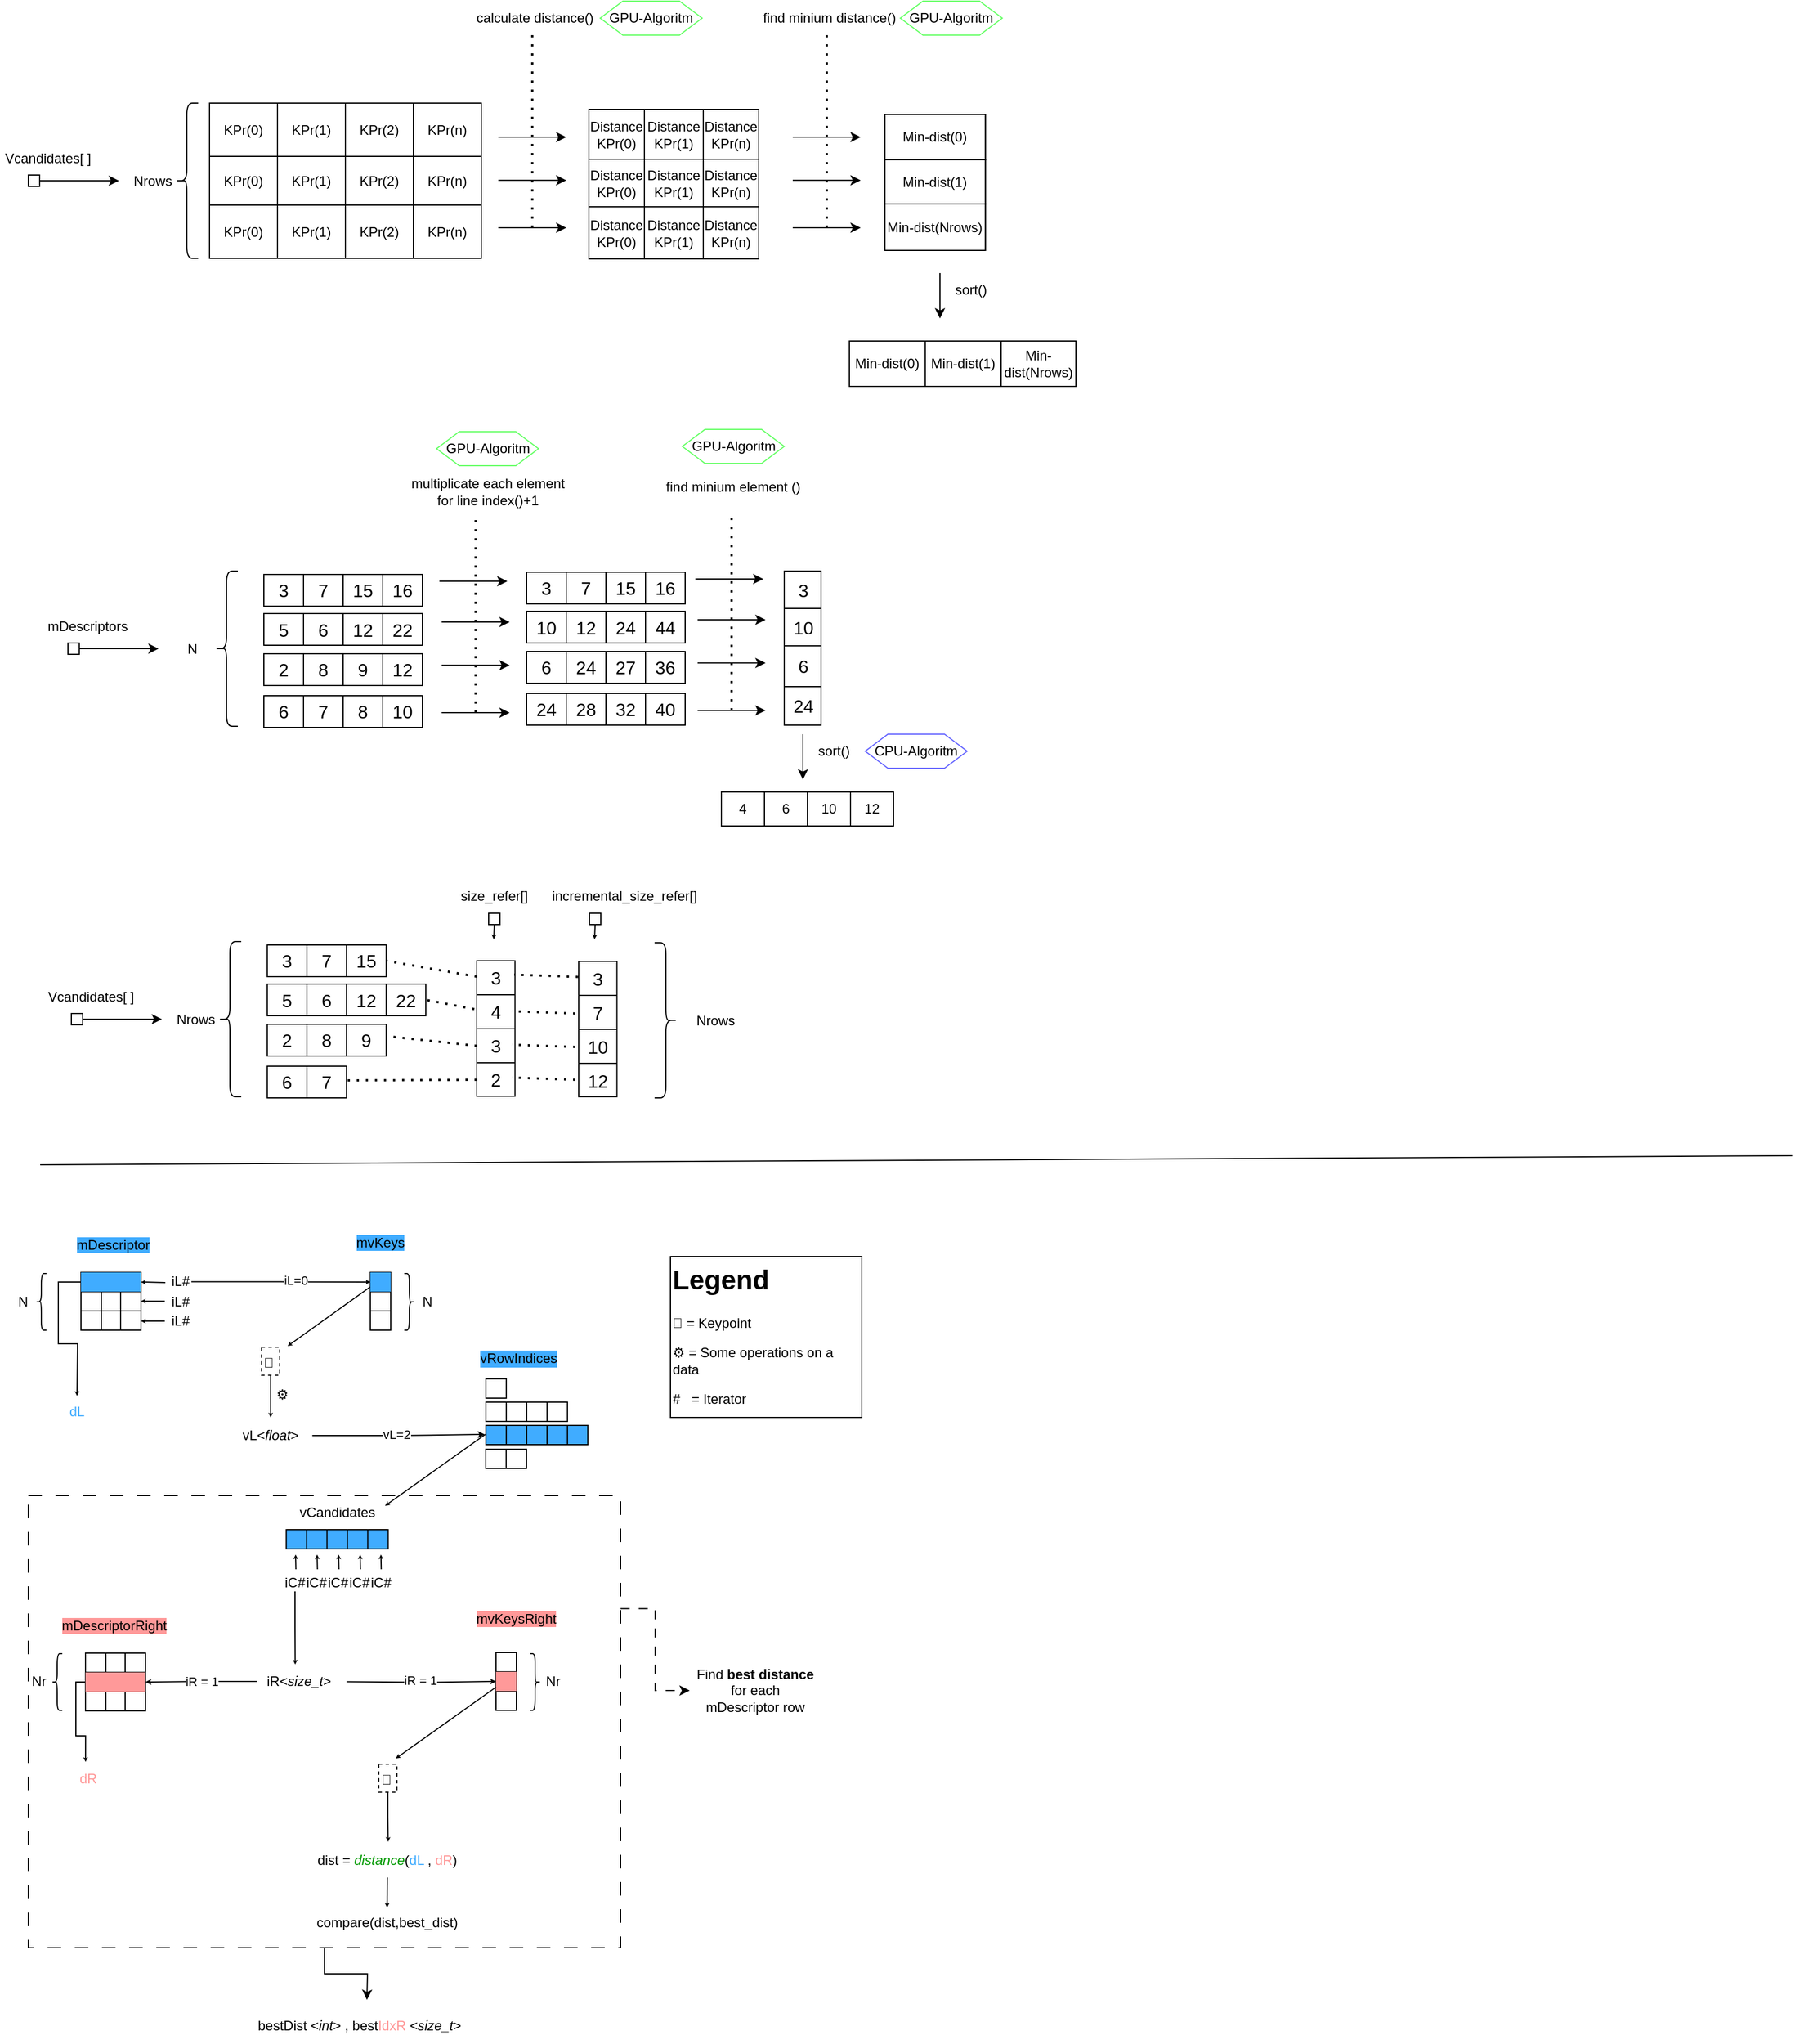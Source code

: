 <mxfile version="24.3.1" type="device">
  <diagram name="Page-1" id="OdZcB8VeIf5t8aZ7XApL">
    <mxGraphModel dx="1434" dy="704" grid="0" gridSize="10" guides="1" tooltips="1" connect="1" arrows="1" fold="1" page="1" pageScale="1" pageWidth="1654" pageHeight="2336" math="0" shadow="0">
      <root>
        <mxCell id="0" />
        <mxCell id="1" parent="0" />
        <mxCell id="NXXbfyBp3kHqgqcvMXdh-1" value="" style="childLayout=tableLayout;recursiveResize=0;shadow=0;fillColor=none;" parent="1" vertex="1">
          <mxGeometry x="195" y="150" width="240" height="137" as="geometry" />
        </mxCell>
        <mxCell id="NXXbfyBp3kHqgqcvMXdh-2" value="" style="shape=tableRow;horizontal=0;startSize=0;swimlaneHead=0;swimlaneBody=0;top=0;left=0;bottom=0;right=0;dropTarget=0;collapsible=0;recursiveResize=0;expand=0;fontStyle=0;fillColor=none;strokeColor=inherit;" parent="NXXbfyBp3kHqgqcvMXdh-1" vertex="1">
          <mxGeometry width="240" height="47" as="geometry" />
        </mxCell>
        <mxCell id="NXXbfyBp3kHqgqcvMXdh-3" value="KPr(0)" style="connectable=0;recursiveResize=0;strokeColor=inherit;fillColor=none;align=center;whiteSpace=wrap;html=1;" parent="NXXbfyBp3kHqgqcvMXdh-2" vertex="1">
          <mxGeometry width="60" height="47" as="geometry">
            <mxRectangle width="60" height="47" as="alternateBounds" />
          </mxGeometry>
        </mxCell>
        <mxCell id="NXXbfyBp3kHqgqcvMXdh-4" value="KPr(1)" style="connectable=0;recursiveResize=0;strokeColor=inherit;fillColor=none;align=center;whiteSpace=wrap;html=1;" parent="NXXbfyBp3kHqgqcvMXdh-2" vertex="1">
          <mxGeometry x="60" width="60" height="47" as="geometry">
            <mxRectangle width="60" height="47" as="alternateBounds" />
          </mxGeometry>
        </mxCell>
        <mxCell id="NXXbfyBp3kHqgqcvMXdh-5" value="KPr(2)" style="connectable=0;recursiveResize=0;strokeColor=inherit;fillColor=none;align=center;whiteSpace=wrap;html=1;" parent="NXXbfyBp3kHqgqcvMXdh-2" vertex="1">
          <mxGeometry x="120" width="60" height="47" as="geometry">
            <mxRectangle width="60" height="47" as="alternateBounds" />
          </mxGeometry>
        </mxCell>
        <mxCell id="NXXbfyBp3kHqgqcvMXdh-22" value="KPr(n)" style="connectable=0;recursiveResize=0;strokeColor=inherit;fillColor=none;align=center;whiteSpace=wrap;html=1;" parent="NXXbfyBp3kHqgqcvMXdh-2" vertex="1">
          <mxGeometry x="180" width="60" height="47" as="geometry">
            <mxRectangle width="60" height="47" as="alternateBounds" />
          </mxGeometry>
        </mxCell>
        <mxCell id="NXXbfyBp3kHqgqcvMXdh-6" style="shape=tableRow;horizontal=0;startSize=0;swimlaneHead=0;swimlaneBody=0;top=0;left=0;bottom=0;right=0;dropTarget=0;collapsible=0;recursiveResize=0;expand=0;fontStyle=0;fillColor=none;strokeColor=inherit;" parent="NXXbfyBp3kHqgqcvMXdh-1" vertex="1">
          <mxGeometry y="47" width="240" height="43" as="geometry" />
        </mxCell>
        <mxCell id="NXXbfyBp3kHqgqcvMXdh-7" value="KPr(0)" style="connectable=0;recursiveResize=0;strokeColor=inherit;fillColor=none;align=center;whiteSpace=wrap;html=1;" parent="NXXbfyBp3kHqgqcvMXdh-6" vertex="1">
          <mxGeometry width="60" height="43" as="geometry">
            <mxRectangle width="60" height="43" as="alternateBounds" />
          </mxGeometry>
        </mxCell>
        <mxCell id="NXXbfyBp3kHqgqcvMXdh-8" value="KPr(1)" style="connectable=0;recursiveResize=0;strokeColor=inherit;fillColor=none;align=center;whiteSpace=wrap;html=1;" parent="NXXbfyBp3kHqgqcvMXdh-6" vertex="1">
          <mxGeometry x="60" width="60" height="43" as="geometry">
            <mxRectangle width="60" height="43" as="alternateBounds" />
          </mxGeometry>
        </mxCell>
        <mxCell id="NXXbfyBp3kHqgqcvMXdh-9" value="KPr(2)" style="connectable=0;recursiveResize=0;strokeColor=inherit;fillColor=none;align=center;whiteSpace=wrap;html=1;" parent="NXXbfyBp3kHqgqcvMXdh-6" vertex="1">
          <mxGeometry x="120" width="60" height="43" as="geometry">
            <mxRectangle width="60" height="43" as="alternateBounds" />
          </mxGeometry>
        </mxCell>
        <mxCell id="NXXbfyBp3kHqgqcvMXdh-23" value="KPr(n)" style="connectable=0;recursiveResize=0;strokeColor=inherit;fillColor=none;align=center;whiteSpace=wrap;html=1;" parent="NXXbfyBp3kHqgqcvMXdh-6" vertex="1">
          <mxGeometry x="180" width="60" height="43" as="geometry">
            <mxRectangle width="60" height="43" as="alternateBounds" />
          </mxGeometry>
        </mxCell>
        <mxCell id="NXXbfyBp3kHqgqcvMXdh-10" style="shape=tableRow;horizontal=0;startSize=0;swimlaneHead=0;swimlaneBody=0;top=0;left=0;bottom=0;right=0;dropTarget=0;collapsible=0;recursiveResize=0;expand=0;fontStyle=0;fillColor=none;strokeColor=inherit;" parent="NXXbfyBp3kHqgqcvMXdh-1" vertex="1">
          <mxGeometry y="90" width="240" height="47" as="geometry" />
        </mxCell>
        <mxCell id="NXXbfyBp3kHqgqcvMXdh-11" value="KPr(0)" style="connectable=0;recursiveResize=0;strokeColor=inherit;fillColor=none;align=center;whiteSpace=wrap;html=1;" parent="NXXbfyBp3kHqgqcvMXdh-10" vertex="1">
          <mxGeometry width="60" height="47" as="geometry">
            <mxRectangle width="60" height="47" as="alternateBounds" />
          </mxGeometry>
        </mxCell>
        <mxCell id="NXXbfyBp3kHqgqcvMXdh-12" value="KPr(1)" style="connectable=0;recursiveResize=0;strokeColor=inherit;fillColor=none;align=center;whiteSpace=wrap;html=1;" parent="NXXbfyBp3kHqgqcvMXdh-10" vertex="1">
          <mxGeometry x="60" width="60" height="47" as="geometry">
            <mxRectangle width="60" height="47" as="alternateBounds" />
          </mxGeometry>
        </mxCell>
        <mxCell id="NXXbfyBp3kHqgqcvMXdh-13" value="KPr(2)" style="connectable=0;recursiveResize=0;strokeColor=inherit;fillColor=none;align=center;whiteSpace=wrap;html=1;" parent="NXXbfyBp3kHqgqcvMXdh-10" vertex="1">
          <mxGeometry x="120" width="60" height="47" as="geometry">
            <mxRectangle width="60" height="47" as="alternateBounds" />
          </mxGeometry>
        </mxCell>
        <mxCell id="NXXbfyBp3kHqgqcvMXdh-24" value="KPr(n)" style="connectable=0;recursiveResize=0;strokeColor=inherit;fillColor=none;align=center;whiteSpace=wrap;html=1;" parent="NXXbfyBp3kHqgqcvMXdh-10" vertex="1">
          <mxGeometry x="180" width="60" height="47" as="geometry">
            <mxRectangle width="60" height="47" as="alternateBounds" />
          </mxGeometry>
        </mxCell>
        <mxCell id="NXXbfyBp3kHqgqcvMXdh-33" style="edgeStyle=orthogonalEdgeStyle;rounded=0;orthogonalLoop=1;jettySize=auto;html=1;exitX=1;exitY=0.5;exitDx=0;exitDy=0;" parent="1" source="NXXbfyBp3kHqgqcvMXdh-27" target="NXXbfyBp3kHqgqcvMXdh-41" edge="1">
          <mxGeometry relative="1" as="geometry">
            <mxPoint x="125" y="219" as="targetPoint" />
          </mxGeometry>
        </mxCell>
        <mxCell id="NXXbfyBp3kHqgqcvMXdh-27" value="" style="whiteSpace=wrap;html=1;aspect=fixed;" parent="1" vertex="1">
          <mxGeometry x="35" y="213.5" width="10" height="10" as="geometry" />
        </mxCell>
        <mxCell id="NXXbfyBp3kHqgqcvMXdh-30" value="Vcandidates[ ]" style="text;html=1;align=center;verticalAlign=middle;whiteSpace=wrap;rounded=0;" parent="1" vertex="1">
          <mxGeometry x="10" y="183.5" width="85" height="30" as="geometry" />
        </mxCell>
        <mxCell id="NXXbfyBp3kHqgqcvMXdh-40" value="" style="shape=curlyBracket;whiteSpace=wrap;html=1;rounded=1;labelPosition=left;verticalLabelPosition=middle;align=right;verticalAlign=middle;" parent="1" vertex="1">
          <mxGeometry x="165" y="150" width="20" height="137" as="geometry" />
        </mxCell>
        <mxCell id="NXXbfyBp3kHqgqcvMXdh-41" value="Nrows" style="text;html=1;align=center;verticalAlign=middle;whiteSpace=wrap;rounded=0;" parent="1" vertex="1">
          <mxGeometry x="115" y="203.5" width="60" height="30" as="geometry" />
        </mxCell>
        <mxCell id="NXXbfyBp3kHqgqcvMXdh-42" value="" style="endArrow=classic;html=1;rounded=0;" parent="1" edge="1">
          <mxGeometry width="50" height="50" relative="1" as="geometry">
            <mxPoint x="450" y="180" as="sourcePoint" />
            <mxPoint x="510" y="180" as="targetPoint" />
          </mxGeometry>
        </mxCell>
        <mxCell id="NXXbfyBp3kHqgqcvMXdh-43" value="" style="endArrow=classic;html=1;rounded=0;" parent="1" edge="1">
          <mxGeometry width="50" height="50" relative="1" as="geometry">
            <mxPoint x="450" y="218.16" as="sourcePoint" />
            <mxPoint x="510" y="218.16" as="targetPoint" />
          </mxGeometry>
        </mxCell>
        <mxCell id="NXXbfyBp3kHqgqcvMXdh-44" value="" style="endArrow=classic;html=1;rounded=0;" parent="1" edge="1">
          <mxGeometry width="50" height="50" relative="1" as="geometry">
            <mxPoint x="450" y="260" as="sourcePoint" />
            <mxPoint x="510" y="260" as="targetPoint" />
          </mxGeometry>
        </mxCell>
        <mxCell id="NXXbfyBp3kHqgqcvMXdh-45" value="" style="endArrow=none;dashed=1;html=1;dashPattern=1 3;strokeWidth=2;rounded=0;" parent="1" edge="1">
          <mxGeometry width="50" height="50" relative="1" as="geometry">
            <mxPoint x="480" y="260" as="sourcePoint" />
            <mxPoint x="480" y="90" as="targetPoint" />
          </mxGeometry>
        </mxCell>
        <mxCell id="NXXbfyBp3kHqgqcvMXdh-46" value="calculate distance()" style="text;html=1;align=center;verticalAlign=middle;whiteSpace=wrap;rounded=0;" parent="1" vertex="1">
          <mxGeometry x="420" y="60" width="125" height="30" as="geometry" />
        </mxCell>
        <mxCell id="NXXbfyBp3kHqgqcvMXdh-47" value="GPU-Algoritm" style="shape=hexagon;perimeter=hexagonPerimeter2;whiteSpace=wrap;html=1;fixedSize=1;strokeColor=#66FF66;" parent="1" vertex="1">
          <mxGeometry x="540" y="60" width="90" height="30" as="geometry" />
        </mxCell>
        <mxCell id="NXXbfyBp3kHqgqcvMXdh-54" value="" style="childLayout=tableLayout;recursiveResize=0;shadow=0;fillColor=none;" parent="1" vertex="1">
          <mxGeometry x="530" y="155.5" width="150" height="131.5" as="geometry" />
        </mxCell>
        <mxCell id="NXXbfyBp3kHqgqcvMXdh-55" value="" style="shape=tableRow;horizontal=0;startSize=0;swimlaneHead=0;swimlaneBody=0;top=0;left=0;bottom=0;right=0;dropTarget=0;collapsible=0;recursiveResize=0;expand=0;fontStyle=0;fillColor=none;strokeColor=inherit;" parent="NXXbfyBp3kHqgqcvMXdh-54" vertex="1">
          <mxGeometry width="150" height="44" as="geometry" />
        </mxCell>
        <mxCell id="NXXbfyBp3kHqgqcvMXdh-56" value="&lt;div&gt;Distance&lt;/div&gt;&lt;div&gt;KPr(0)&lt;br&gt;&lt;/div&gt;" style="connectable=0;recursiveResize=0;strokeColor=inherit;fillColor=none;align=center;whiteSpace=wrap;html=1;" parent="NXXbfyBp3kHqgqcvMXdh-55" vertex="1">
          <mxGeometry width="49" height="44" as="geometry">
            <mxRectangle width="49" height="44" as="alternateBounds" />
          </mxGeometry>
        </mxCell>
        <mxCell id="NXXbfyBp3kHqgqcvMXdh-57" value="&lt;div&gt;Distance&lt;/div&gt;&lt;div&gt;KPr(1)&lt;br&gt;&lt;/div&gt;" style="connectable=0;recursiveResize=0;strokeColor=inherit;fillColor=none;align=center;whiteSpace=wrap;html=1;" parent="NXXbfyBp3kHqgqcvMXdh-55" vertex="1">
          <mxGeometry x="49" width="52" height="44" as="geometry">
            <mxRectangle width="52" height="44" as="alternateBounds" />
          </mxGeometry>
        </mxCell>
        <mxCell id="NXXbfyBp3kHqgqcvMXdh-58" value="&lt;div&gt;Distance&lt;/div&gt;&lt;div&gt;KPr(n)&lt;br&gt;&lt;/div&gt;" style="connectable=0;recursiveResize=0;strokeColor=inherit;fillColor=none;align=center;whiteSpace=wrap;html=1;" parent="NXXbfyBp3kHqgqcvMXdh-55" vertex="1">
          <mxGeometry x="101" width="49" height="44" as="geometry">
            <mxRectangle width="49" height="44" as="alternateBounds" />
          </mxGeometry>
        </mxCell>
        <mxCell id="NXXbfyBp3kHqgqcvMXdh-59" style="shape=tableRow;horizontal=0;startSize=0;swimlaneHead=0;swimlaneBody=0;top=0;left=0;bottom=0;right=0;dropTarget=0;collapsible=0;recursiveResize=0;expand=0;fontStyle=0;fillColor=none;strokeColor=inherit;" parent="NXXbfyBp3kHqgqcvMXdh-54" vertex="1">
          <mxGeometry y="44" width="150" height="42" as="geometry" />
        </mxCell>
        <mxCell id="NXXbfyBp3kHqgqcvMXdh-60" value="&lt;div&gt;Distance&lt;/div&gt;&lt;div&gt;KPr(0)&lt;br&gt;&lt;/div&gt;" style="connectable=0;recursiveResize=0;strokeColor=inherit;fillColor=none;align=center;whiteSpace=wrap;html=1;" parent="NXXbfyBp3kHqgqcvMXdh-59" vertex="1">
          <mxGeometry width="49" height="42" as="geometry">
            <mxRectangle width="49" height="42" as="alternateBounds" />
          </mxGeometry>
        </mxCell>
        <mxCell id="NXXbfyBp3kHqgqcvMXdh-61" value="&lt;div&gt;Distance&lt;/div&gt;&lt;div&gt;KPr(1)&lt;br&gt;&lt;/div&gt;" style="connectable=0;recursiveResize=0;strokeColor=inherit;fillColor=none;align=center;whiteSpace=wrap;html=1;" parent="NXXbfyBp3kHqgqcvMXdh-59" vertex="1">
          <mxGeometry x="49" width="52" height="42" as="geometry">
            <mxRectangle width="52" height="42" as="alternateBounds" />
          </mxGeometry>
        </mxCell>
        <mxCell id="NXXbfyBp3kHqgqcvMXdh-62" value="&lt;div&gt;Distance&lt;/div&gt;&lt;div&gt;KPr(n)&lt;br&gt;&lt;/div&gt;" style="connectable=0;recursiveResize=0;strokeColor=inherit;fillColor=none;align=center;whiteSpace=wrap;html=1;" parent="NXXbfyBp3kHqgqcvMXdh-59" vertex="1">
          <mxGeometry x="101" width="49" height="42" as="geometry">
            <mxRectangle width="49" height="42" as="alternateBounds" />
          </mxGeometry>
        </mxCell>
        <mxCell id="NXXbfyBp3kHqgqcvMXdh-63" style="shape=tableRow;horizontal=0;startSize=0;swimlaneHead=0;swimlaneBody=0;top=0;left=0;bottom=0;right=0;dropTarget=0;collapsible=0;recursiveResize=0;expand=0;fontStyle=0;fillColor=none;strokeColor=inherit;" parent="NXXbfyBp3kHqgqcvMXdh-54" vertex="1">
          <mxGeometry y="86" width="150" height="46" as="geometry" />
        </mxCell>
        <mxCell id="NXXbfyBp3kHqgqcvMXdh-64" value="&lt;div&gt;Distance&lt;/div&gt;&lt;div&gt;KPr(0)&lt;br&gt;&lt;/div&gt;" style="connectable=0;recursiveResize=0;strokeColor=inherit;fillColor=none;align=center;whiteSpace=wrap;html=1;" parent="NXXbfyBp3kHqgqcvMXdh-63" vertex="1">
          <mxGeometry width="49" height="46" as="geometry">
            <mxRectangle width="49" height="46" as="alternateBounds" />
          </mxGeometry>
        </mxCell>
        <mxCell id="NXXbfyBp3kHqgqcvMXdh-65" value="&lt;div&gt;Distance&lt;/div&gt;&lt;div&gt;KPr(1)&lt;br&gt;&lt;/div&gt;" style="connectable=0;recursiveResize=0;strokeColor=inherit;fillColor=none;align=center;whiteSpace=wrap;html=1;" parent="NXXbfyBp3kHqgqcvMXdh-63" vertex="1">
          <mxGeometry x="49" width="52" height="46" as="geometry">
            <mxRectangle width="52" height="46" as="alternateBounds" />
          </mxGeometry>
        </mxCell>
        <mxCell id="NXXbfyBp3kHqgqcvMXdh-66" value="&lt;div&gt;Distance&lt;/div&gt;&lt;div&gt;KPr(n)&lt;br&gt;&lt;/div&gt;" style="connectable=0;recursiveResize=0;strokeColor=inherit;fillColor=none;align=center;whiteSpace=wrap;html=1;" parent="NXXbfyBp3kHqgqcvMXdh-63" vertex="1">
          <mxGeometry x="101" width="49" height="46" as="geometry">
            <mxRectangle width="49" height="46" as="alternateBounds" />
          </mxGeometry>
        </mxCell>
        <mxCell id="NXXbfyBp3kHqgqcvMXdh-71" value="" style="endArrow=classic;html=1;rounded=0;" parent="1" edge="1">
          <mxGeometry width="50" height="50" relative="1" as="geometry">
            <mxPoint x="710" y="180" as="sourcePoint" />
            <mxPoint x="770" y="180" as="targetPoint" />
          </mxGeometry>
        </mxCell>
        <mxCell id="NXXbfyBp3kHqgqcvMXdh-72" value="" style="endArrow=classic;html=1;rounded=0;" parent="1" edge="1">
          <mxGeometry width="50" height="50" relative="1" as="geometry">
            <mxPoint x="710" y="218.16" as="sourcePoint" />
            <mxPoint x="770" y="218.16" as="targetPoint" />
          </mxGeometry>
        </mxCell>
        <mxCell id="NXXbfyBp3kHqgqcvMXdh-73" value="" style="endArrow=classic;html=1;rounded=0;" parent="1" edge="1">
          <mxGeometry width="50" height="50" relative="1" as="geometry">
            <mxPoint x="710" y="260" as="sourcePoint" />
            <mxPoint x="770" y="260" as="targetPoint" />
          </mxGeometry>
        </mxCell>
        <mxCell id="NXXbfyBp3kHqgqcvMXdh-74" value="" style="endArrow=none;dashed=1;html=1;dashPattern=1 3;strokeWidth=2;rounded=0;" parent="1" edge="1">
          <mxGeometry width="50" height="50" relative="1" as="geometry">
            <mxPoint x="740" y="260" as="sourcePoint" />
            <mxPoint x="740" y="90" as="targetPoint" />
          </mxGeometry>
        </mxCell>
        <mxCell id="NXXbfyBp3kHqgqcvMXdh-75" value="find minium distance()" style="text;html=1;align=center;verticalAlign=middle;whiteSpace=wrap;rounded=0;" parent="1" vertex="1">
          <mxGeometry x="680" y="60" width="125" height="30" as="geometry" />
        </mxCell>
        <mxCell id="NXXbfyBp3kHqgqcvMXdh-76" value="GPU-Algoritm" style="shape=hexagon;perimeter=hexagonPerimeter2;whiteSpace=wrap;html=1;fixedSize=1;strokeColor=#66FF66;" parent="1" vertex="1">
          <mxGeometry x="805" y="60" width="90" height="30" as="geometry" />
        </mxCell>
        <mxCell id="NXXbfyBp3kHqgqcvMXdh-77" value="" style="childLayout=tableLayout;recursiveResize=0;shadow=0;fillColor=none;" parent="1" vertex="1">
          <mxGeometry x="791.25" y="160" width="88.75" height="120" as="geometry" />
        </mxCell>
        <mxCell id="NXXbfyBp3kHqgqcvMXdh-78" value="" style="shape=tableRow;horizontal=0;startSize=0;swimlaneHead=0;swimlaneBody=0;top=0;left=0;bottom=0;right=0;dropTarget=0;collapsible=0;recursiveResize=0;expand=0;fontStyle=0;fillColor=none;strokeColor=inherit;" parent="NXXbfyBp3kHqgqcvMXdh-77" vertex="1">
          <mxGeometry width="88.75" height="40" as="geometry" />
        </mxCell>
        <mxCell id="NXXbfyBp3kHqgqcvMXdh-79" value="Min-dist(0)" style="connectable=0;recursiveResize=0;strokeColor=inherit;fillColor=none;align=center;whiteSpace=wrap;html=1;" parent="NXXbfyBp3kHqgqcvMXdh-78" vertex="1">
          <mxGeometry width="89" height="40" as="geometry">
            <mxRectangle width="89" height="40" as="alternateBounds" />
          </mxGeometry>
        </mxCell>
        <mxCell id="NXXbfyBp3kHqgqcvMXdh-82" style="shape=tableRow;horizontal=0;startSize=0;swimlaneHead=0;swimlaneBody=0;top=0;left=0;bottom=0;right=0;dropTarget=0;collapsible=0;recursiveResize=0;expand=0;fontStyle=0;fillColor=none;strokeColor=inherit;" parent="NXXbfyBp3kHqgqcvMXdh-77" vertex="1">
          <mxGeometry y="40" width="88.75" height="39" as="geometry" />
        </mxCell>
        <mxCell id="NXXbfyBp3kHqgqcvMXdh-83" value="Min-dist(1)" style="connectable=0;recursiveResize=0;strokeColor=inherit;fillColor=none;align=center;whiteSpace=wrap;html=1;" parent="NXXbfyBp3kHqgqcvMXdh-82" vertex="1">
          <mxGeometry width="89" height="39" as="geometry">
            <mxRectangle width="89" height="39" as="alternateBounds" />
          </mxGeometry>
        </mxCell>
        <mxCell id="NXXbfyBp3kHqgqcvMXdh-86" style="shape=tableRow;horizontal=0;startSize=0;swimlaneHead=0;swimlaneBody=0;top=0;left=0;bottom=0;right=0;dropTarget=0;collapsible=0;recursiveResize=0;expand=0;fontStyle=0;fillColor=none;strokeColor=inherit;" parent="NXXbfyBp3kHqgqcvMXdh-77" vertex="1">
          <mxGeometry y="79" width="88.75" height="41" as="geometry" />
        </mxCell>
        <mxCell id="NXXbfyBp3kHqgqcvMXdh-87" value="Min-dist(Nrows)" style="connectable=0;recursiveResize=0;strokeColor=inherit;fillColor=none;align=center;whiteSpace=wrap;html=1;" parent="NXXbfyBp3kHqgqcvMXdh-86" vertex="1">
          <mxGeometry width="89" height="41" as="geometry">
            <mxRectangle width="89" height="41" as="alternateBounds" />
          </mxGeometry>
        </mxCell>
        <mxCell id="NXXbfyBp3kHqgqcvMXdh-90" value="" style="endArrow=classic;html=1;rounded=0;" parent="1" edge="1">
          <mxGeometry width="50" height="50" relative="1" as="geometry">
            <mxPoint x="840" y="300" as="sourcePoint" />
            <mxPoint x="840" y="340" as="targetPoint" />
          </mxGeometry>
        </mxCell>
        <mxCell id="NXXbfyBp3kHqgqcvMXdh-91" value="sort()" style="text;html=1;align=center;verticalAlign=middle;whiteSpace=wrap;rounded=0;" parent="1" vertex="1">
          <mxGeometry x="805" y="300" width="125" height="30" as="geometry" />
        </mxCell>
        <mxCell id="NXXbfyBp3kHqgqcvMXdh-92" value="" style="childLayout=tableLayout;recursiveResize=0;shadow=0;fillColor=none;" parent="1" vertex="1">
          <mxGeometry x="760" y="360" width="200" height="40" as="geometry" />
        </mxCell>
        <mxCell id="NXXbfyBp3kHqgqcvMXdh-114" style="shape=tableRow;horizontal=0;startSize=0;swimlaneHead=0;swimlaneBody=0;top=0;left=0;bottom=0;right=0;dropTarget=0;collapsible=0;recursiveResize=0;expand=0;fontStyle=0;fillColor=none;strokeColor=inherit;" parent="NXXbfyBp3kHqgqcvMXdh-92" vertex="1">
          <mxGeometry width="200" height="40" as="geometry" />
        </mxCell>
        <mxCell id="NXXbfyBp3kHqgqcvMXdh-115" value="Min-dist(0)" style="connectable=0;recursiveResize=0;strokeColor=inherit;fillColor=none;align=center;whiteSpace=wrap;html=1;" parent="NXXbfyBp3kHqgqcvMXdh-114" vertex="1">
          <mxGeometry width="67" height="40" as="geometry">
            <mxRectangle width="67" height="40" as="alternateBounds" />
          </mxGeometry>
        </mxCell>
        <mxCell id="NXXbfyBp3kHqgqcvMXdh-120" value="Min-dist(1)" style="connectable=0;recursiveResize=0;strokeColor=inherit;fillColor=none;align=center;whiteSpace=wrap;html=1;" parent="NXXbfyBp3kHqgqcvMXdh-114" vertex="1">
          <mxGeometry x="67" width="67" height="40" as="geometry">
            <mxRectangle width="67" height="40" as="alternateBounds" />
          </mxGeometry>
        </mxCell>
        <mxCell id="NXXbfyBp3kHqgqcvMXdh-121" value="Min-dist(Nrows)" style="connectable=0;recursiveResize=0;strokeColor=inherit;fillColor=none;align=center;whiteSpace=wrap;html=1;" parent="NXXbfyBp3kHqgqcvMXdh-114" vertex="1">
          <mxGeometry x="134" width="66" height="40" as="geometry">
            <mxRectangle width="66" height="40" as="alternateBounds" />
          </mxGeometry>
        </mxCell>
        <mxCell id="kKBqGEHmE_c0qirGsI-s-17" style="edgeStyle=orthogonalEdgeStyle;rounded=0;orthogonalLoop=1;jettySize=auto;html=1;exitX=1;exitY=0.5;exitDx=0;exitDy=0;" parent="1" source="kKBqGEHmE_c0qirGsI-s-18" target="kKBqGEHmE_c0qirGsI-s-21" edge="1">
          <mxGeometry relative="1" as="geometry">
            <mxPoint x="160" y="632" as="targetPoint" />
          </mxGeometry>
        </mxCell>
        <mxCell id="kKBqGEHmE_c0qirGsI-s-18" value="" style="whiteSpace=wrap;html=1;aspect=fixed;" parent="1" vertex="1">
          <mxGeometry x="70" y="626.5" width="10" height="10" as="geometry" />
        </mxCell>
        <mxCell id="kKBqGEHmE_c0qirGsI-s-19" value="mDescriptors" style="text;html=1;align=center;verticalAlign=middle;whiteSpace=wrap;rounded=0;" parent="1" vertex="1">
          <mxGeometry x="45" y="596.5" width="85" height="30" as="geometry" />
        </mxCell>
        <mxCell id="kKBqGEHmE_c0qirGsI-s-20" value="" style="shape=curlyBracket;whiteSpace=wrap;html=1;rounded=1;labelPosition=left;verticalLabelPosition=middle;align=right;verticalAlign=middle;" parent="1" vertex="1">
          <mxGeometry x="200" y="563" width="20" height="137" as="geometry" />
        </mxCell>
        <mxCell id="kKBqGEHmE_c0qirGsI-s-21" value="N" style="text;html=1;align=center;verticalAlign=middle;whiteSpace=wrap;rounded=0;" parent="1" vertex="1">
          <mxGeometry x="150" y="616.5" width="60" height="30" as="geometry" />
        </mxCell>
        <mxCell id="kKBqGEHmE_c0qirGsI-s-22" value="" style="shape=table;startSize=0;container=1;collapsible=0;childLayout=tableLayout;fontSize=16;" parent="1" vertex="1">
          <mxGeometry x="243" y="566" width="140" height="28" as="geometry" />
        </mxCell>
        <mxCell id="kKBqGEHmE_c0qirGsI-s-23" value="" style="shape=tableRow;horizontal=0;startSize=0;swimlaneHead=0;swimlaneBody=0;strokeColor=inherit;top=0;left=0;bottom=0;right=0;collapsible=0;dropTarget=0;fillColor=none;points=[[0,0.5],[1,0.5]];portConstraint=eastwest;fontSize=16;" parent="kKBqGEHmE_c0qirGsI-s-22" vertex="1">
          <mxGeometry width="140" height="28" as="geometry" />
        </mxCell>
        <mxCell id="kKBqGEHmE_c0qirGsI-s-24" value="3" style="shape=partialRectangle;html=1;whiteSpace=wrap;connectable=0;strokeColor=inherit;overflow=hidden;fillColor=none;top=0;left=0;bottom=0;right=0;pointerEvents=1;fontSize=16;" parent="kKBqGEHmE_c0qirGsI-s-23" vertex="1">
          <mxGeometry width="35" height="28" as="geometry">
            <mxRectangle width="35" height="28" as="alternateBounds" />
          </mxGeometry>
        </mxCell>
        <mxCell id="kKBqGEHmE_c0qirGsI-s-35" value="7" style="shape=partialRectangle;html=1;whiteSpace=wrap;connectable=0;strokeColor=inherit;overflow=hidden;fillColor=none;top=0;left=0;bottom=0;right=0;pointerEvents=1;fontSize=16;" parent="kKBqGEHmE_c0qirGsI-s-23" vertex="1">
          <mxGeometry x="35" width="35" height="28" as="geometry">
            <mxRectangle width="35" height="28" as="alternateBounds" />
          </mxGeometry>
        </mxCell>
        <mxCell id="kKBqGEHmE_c0qirGsI-s-60" value="15" style="shape=partialRectangle;html=1;whiteSpace=wrap;connectable=0;strokeColor=inherit;overflow=hidden;fillColor=none;top=0;left=0;bottom=0;right=0;pointerEvents=1;fontSize=16;" parent="kKBqGEHmE_c0qirGsI-s-23" vertex="1">
          <mxGeometry x="70" width="35" height="28" as="geometry">
            <mxRectangle width="35" height="28" as="alternateBounds" />
          </mxGeometry>
        </mxCell>
        <mxCell id="XE8joE3tGUoylYpbGqn0-9" value="16" style="shape=partialRectangle;html=1;whiteSpace=wrap;connectable=0;strokeColor=inherit;overflow=hidden;fillColor=none;top=0;left=0;bottom=0;right=0;pointerEvents=1;fontSize=16;" parent="kKBqGEHmE_c0qirGsI-s-23" vertex="1">
          <mxGeometry x="105" width="35" height="28" as="geometry">
            <mxRectangle width="35" height="28" as="alternateBounds" />
          </mxGeometry>
        </mxCell>
        <mxCell id="kKBqGEHmE_c0qirGsI-s-48" value="" style="shape=table;startSize=0;container=1;collapsible=0;childLayout=tableLayout;fontSize=16;" parent="1" vertex="1">
          <mxGeometry x="243" y="600.5" width="140" height="28" as="geometry" />
        </mxCell>
        <mxCell id="kKBqGEHmE_c0qirGsI-s-49" value="" style="shape=tableRow;horizontal=0;startSize=0;swimlaneHead=0;swimlaneBody=0;strokeColor=inherit;top=0;left=0;bottom=0;right=0;collapsible=0;dropTarget=0;fillColor=none;points=[[0,0.5],[1,0.5]];portConstraint=eastwest;fontSize=16;" parent="kKBqGEHmE_c0qirGsI-s-48" vertex="1">
          <mxGeometry width="140" height="28" as="geometry" />
        </mxCell>
        <mxCell id="kKBqGEHmE_c0qirGsI-s-50" value="5" style="shape=partialRectangle;html=1;whiteSpace=wrap;connectable=0;strokeColor=inherit;overflow=hidden;fillColor=none;top=0;left=0;bottom=0;right=0;pointerEvents=1;fontSize=16;" parent="kKBqGEHmE_c0qirGsI-s-49" vertex="1">
          <mxGeometry width="35" height="28" as="geometry">
            <mxRectangle width="35" height="28" as="alternateBounds" />
          </mxGeometry>
        </mxCell>
        <mxCell id="kKBqGEHmE_c0qirGsI-s-51" value="6" style="shape=partialRectangle;html=1;whiteSpace=wrap;connectable=0;strokeColor=inherit;overflow=hidden;fillColor=none;top=0;left=0;bottom=0;right=0;pointerEvents=1;fontSize=16;" parent="kKBqGEHmE_c0qirGsI-s-49" vertex="1">
          <mxGeometry x="35" width="35" height="28" as="geometry">
            <mxRectangle width="35" height="28" as="alternateBounds" />
          </mxGeometry>
        </mxCell>
        <mxCell id="kKBqGEHmE_c0qirGsI-s-61" value="12" style="shape=partialRectangle;html=1;whiteSpace=wrap;connectable=0;strokeColor=inherit;overflow=hidden;fillColor=none;top=0;left=0;bottom=0;right=0;pointerEvents=1;fontSize=16;" parent="kKBqGEHmE_c0qirGsI-s-49" vertex="1">
          <mxGeometry x="70" width="35" height="28" as="geometry">
            <mxRectangle width="35" height="28" as="alternateBounds" />
          </mxGeometry>
        </mxCell>
        <mxCell id="kKBqGEHmE_c0qirGsI-s-62" value="22" style="shape=partialRectangle;html=1;whiteSpace=wrap;connectable=0;strokeColor=inherit;overflow=hidden;fillColor=none;top=0;left=0;bottom=0;right=0;pointerEvents=1;fontSize=16;" parent="kKBqGEHmE_c0qirGsI-s-49" vertex="1">
          <mxGeometry x="105" width="35" height="28" as="geometry">
            <mxRectangle width="35" height="28" as="alternateBounds" />
          </mxGeometry>
        </mxCell>
        <mxCell id="kKBqGEHmE_c0qirGsI-s-52" value="" style="shape=table;startSize=0;container=1;collapsible=0;childLayout=tableLayout;fontSize=16;" parent="1" vertex="1">
          <mxGeometry x="243" y="636" width="140" height="28" as="geometry" />
        </mxCell>
        <mxCell id="kKBqGEHmE_c0qirGsI-s-53" value="" style="shape=tableRow;horizontal=0;startSize=0;swimlaneHead=0;swimlaneBody=0;strokeColor=inherit;top=0;left=0;bottom=0;right=0;collapsible=0;dropTarget=0;fillColor=none;points=[[0,0.5],[1,0.5]];portConstraint=eastwest;fontSize=16;" parent="kKBqGEHmE_c0qirGsI-s-52" vertex="1">
          <mxGeometry width="140" height="28" as="geometry" />
        </mxCell>
        <mxCell id="kKBqGEHmE_c0qirGsI-s-54" value="2" style="shape=partialRectangle;html=1;whiteSpace=wrap;connectable=0;strokeColor=inherit;overflow=hidden;fillColor=none;top=0;left=0;bottom=0;right=0;pointerEvents=1;fontSize=16;" parent="kKBqGEHmE_c0qirGsI-s-53" vertex="1">
          <mxGeometry width="35" height="28" as="geometry">
            <mxRectangle width="35" height="28" as="alternateBounds" />
          </mxGeometry>
        </mxCell>
        <mxCell id="kKBqGEHmE_c0qirGsI-s-55" value="8" style="shape=partialRectangle;html=1;whiteSpace=wrap;connectable=0;strokeColor=inherit;overflow=hidden;fillColor=none;top=0;left=0;bottom=0;right=0;pointerEvents=1;fontSize=16;" parent="kKBqGEHmE_c0qirGsI-s-53" vertex="1">
          <mxGeometry x="35" width="35" height="28" as="geometry">
            <mxRectangle width="35" height="28" as="alternateBounds" />
          </mxGeometry>
        </mxCell>
        <mxCell id="kKBqGEHmE_c0qirGsI-s-63" value="9" style="shape=partialRectangle;html=1;whiteSpace=wrap;connectable=0;strokeColor=inherit;overflow=hidden;fillColor=none;top=0;left=0;bottom=0;right=0;pointerEvents=1;fontSize=16;" parent="kKBqGEHmE_c0qirGsI-s-53" vertex="1">
          <mxGeometry x="70" width="35" height="28" as="geometry">
            <mxRectangle width="35" height="28" as="alternateBounds" />
          </mxGeometry>
        </mxCell>
        <mxCell id="XE8joE3tGUoylYpbGqn0-10" value="12" style="shape=partialRectangle;html=1;whiteSpace=wrap;connectable=0;strokeColor=inherit;overflow=hidden;fillColor=none;top=0;left=0;bottom=0;right=0;pointerEvents=1;fontSize=16;" parent="kKBqGEHmE_c0qirGsI-s-53" vertex="1">
          <mxGeometry x="105" width="35" height="28" as="geometry">
            <mxRectangle width="35" height="28" as="alternateBounds" />
          </mxGeometry>
        </mxCell>
        <mxCell id="kKBqGEHmE_c0qirGsI-s-56" value="" style="shape=table;startSize=0;container=1;collapsible=0;childLayout=tableLayout;fontSize=16;" parent="1" vertex="1">
          <mxGeometry x="243" y="673" width="140" height="28" as="geometry" />
        </mxCell>
        <mxCell id="kKBqGEHmE_c0qirGsI-s-57" value="" style="shape=tableRow;horizontal=0;startSize=0;swimlaneHead=0;swimlaneBody=0;strokeColor=inherit;top=0;left=0;bottom=0;right=0;collapsible=0;dropTarget=0;fillColor=none;points=[[0,0.5],[1,0.5]];portConstraint=eastwest;fontSize=16;" parent="kKBqGEHmE_c0qirGsI-s-56" vertex="1">
          <mxGeometry width="140" height="28" as="geometry" />
        </mxCell>
        <mxCell id="kKBqGEHmE_c0qirGsI-s-58" value="6" style="shape=partialRectangle;html=1;whiteSpace=wrap;connectable=0;strokeColor=inherit;overflow=hidden;fillColor=none;top=0;left=0;bottom=0;right=0;pointerEvents=1;fontSize=16;" parent="kKBqGEHmE_c0qirGsI-s-57" vertex="1">
          <mxGeometry width="35" height="28" as="geometry">
            <mxRectangle width="35" height="28" as="alternateBounds" />
          </mxGeometry>
        </mxCell>
        <mxCell id="kKBqGEHmE_c0qirGsI-s-59" value="7" style="shape=partialRectangle;html=1;whiteSpace=wrap;connectable=0;strokeColor=inherit;overflow=hidden;fillColor=none;top=0;left=0;bottom=0;right=0;pointerEvents=1;fontSize=16;" parent="kKBqGEHmE_c0qirGsI-s-57" vertex="1">
          <mxGeometry x="35" width="35" height="28" as="geometry">
            <mxRectangle width="35" height="28" as="alternateBounds" />
          </mxGeometry>
        </mxCell>
        <mxCell id="XE8joE3tGUoylYpbGqn0-12" value="8" style="shape=partialRectangle;html=1;whiteSpace=wrap;connectable=0;strokeColor=inherit;overflow=hidden;fillColor=none;top=0;left=0;bottom=0;right=0;pointerEvents=1;fontSize=16;" parent="kKBqGEHmE_c0qirGsI-s-57" vertex="1">
          <mxGeometry x="70" width="35" height="28" as="geometry">
            <mxRectangle width="35" height="28" as="alternateBounds" />
          </mxGeometry>
        </mxCell>
        <mxCell id="XE8joE3tGUoylYpbGqn0-13" value="10" style="shape=partialRectangle;html=1;whiteSpace=wrap;connectable=0;strokeColor=inherit;overflow=hidden;fillColor=none;top=0;left=0;bottom=0;right=0;pointerEvents=1;fontSize=16;" parent="kKBqGEHmE_c0qirGsI-s-57" vertex="1">
          <mxGeometry x="105" width="35" height="28" as="geometry">
            <mxRectangle width="35" height="28" as="alternateBounds" />
          </mxGeometry>
        </mxCell>
        <mxCell id="kKBqGEHmE_c0qirGsI-s-64" value="" style="endArrow=classic;html=1;rounded=0;" parent="1" edge="1">
          <mxGeometry width="50" height="50" relative="1" as="geometry">
            <mxPoint x="400" y="608" as="sourcePoint" />
            <mxPoint x="460" y="608" as="targetPoint" />
          </mxGeometry>
        </mxCell>
        <mxCell id="kKBqGEHmE_c0qirGsI-s-65" value="" style="endArrow=classic;html=1;rounded=0;" parent="1" edge="1">
          <mxGeometry width="50" height="50" relative="1" as="geometry">
            <mxPoint x="400" y="646.16" as="sourcePoint" />
            <mxPoint x="460" y="646.16" as="targetPoint" />
          </mxGeometry>
        </mxCell>
        <mxCell id="kKBqGEHmE_c0qirGsI-s-66" value="" style="endArrow=classic;html=1;rounded=0;" parent="1" edge="1">
          <mxGeometry width="50" height="50" relative="1" as="geometry">
            <mxPoint x="400" y="688" as="sourcePoint" />
            <mxPoint x="460" y="688" as="targetPoint" />
          </mxGeometry>
        </mxCell>
        <mxCell id="kKBqGEHmE_c0qirGsI-s-67" value="" style="endArrow=none;dashed=1;html=1;dashPattern=1 3;strokeWidth=2;rounded=0;" parent="1" edge="1">
          <mxGeometry width="50" height="50" relative="1" as="geometry">
            <mxPoint x="430" y="688" as="sourcePoint" />
            <mxPoint x="430" y="518" as="targetPoint" />
          </mxGeometry>
        </mxCell>
        <mxCell id="kKBqGEHmE_c0qirGsI-s-68" value="" style="endArrow=classic;html=1;rounded=0;" parent="1" edge="1">
          <mxGeometry width="50" height="50" relative="1" as="geometry">
            <mxPoint x="398" y="572" as="sourcePoint" />
            <mxPoint x="458" y="572" as="targetPoint" />
          </mxGeometry>
        </mxCell>
        <mxCell id="kKBqGEHmE_c0qirGsI-s-69" value="multiplicate each element for line index()+1" style="text;html=1;align=center;verticalAlign=middle;whiteSpace=wrap;rounded=0;" parent="1" vertex="1">
          <mxGeometry x="365.5" y="474" width="150" height="38" as="geometry" />
        </mxCell>
        <mxCell id="kKBqGEHmE_c0qirGsI-s-70" value="GPU-Algoritm" style="shape=hexagon;perimeter=hexagonPerimeter2;whiteSpace=wrap;html=1;fixedSize=1;strokeColor=#66FF66;" parent="1" vertex="1">
          <mxGeometry x="395.5" y="440" width="90" height="30" as="geometry" />
        </mxCell>
        <mxCell id="kKBqGEHmE_c0qirGsI-s-71" value="" style="shape=table;startSize=0;container=1;collapsible=0;childLayout=tableLayout;fontSize=16;" parent="1" vertex="1">
          <mxGeometry x="475" y="564" width="140" height="28" as="geometry" />
        </mxCell>
        <mxCell id="kKBqGEHmE_c0qirGsI-s-72" value="" style="shape=tableRow;horizontal=0;startSize=0;swimlaneHead=0;swimlaneBody=0;strokeColor=inherit;top=0;left=0;bottom=0;right=0;collapsible=0;dropTarget=0;fillColor=none;points=[[0,0.5],[1,0.5]];portConstraint=eastwest;fontSize=16;" parent="kKBqGEHmE_c0qirGsI-s-71" vertex="1">
          <mxGeometry width="140" height="28" as="geometry" />
        </mxCell>
        <mxCell id="kKBqGEHmE_c0qirGsI-s-73" value="3" style="shape=partialRectangle;html=1;whiteSpace=wrap;connectable=0;strokeColor=inherit;overflow=hidden;fillColor=none;top=0;left=0;bottom=0;right=0;pointerEvents=1;fontSize=16;" parent="kKBqGEHmE_c0qirGsI-s-72" vertex="1">
          <mxGeometry width="35" height="28" as="geometry">
            <mxRectangle width="35" height="28" as="alternateBounds" />
          </mxGeometry>
        </mxCell>
        <mxCell id="kKBqGEHmE_c0qirGsI-s-74" value="7" style="shape=partialRectangle;html=1;whiteSpace=wrap;connectable=0;strokeColor=inherit;overflow=hidden;fillColor=none;top=0;left=0;bottom=0;right=0;pointerEvents=1;fontSize=16;" parent="kKBqGEHmE_c0qirGsI-s-72" vertex="1">
          <mxGeometry x="35" width="35" height="28" as="geometry">
            <mxRectangle width="35" height="28" as="alternateBounds" />
          </mxGeometry>
        </mxCell>
        <mxCell id="kKBqGEHmE_c0qirGsI-s-75" value="15" style="shape=partialRectangle;html=1;whiteSpace=wrap;connectable=0;strokeColor=inherit;overflow=hidden;fillColor=none;top=0;left=0;bottom=0;right=0;pointerEvents=1;fontSize=16;" parent="kKBqGEHmE_c0qirGsI-s-72" vertex="1">
          <mxGeometry x="70" width="35" height="28" as="geometry">
            <mxRectangle width="35" height="28" as="alternateBounds" />
          </mxGeometry>
        </mxCell>
        <mxCell id="XE8joE3tGUoylYpbGqn0-14" value="16" style="shape=partialRectangle;html=1;whiteSpace=wrap;connectable=0;strokeColor=inherit;overflow=hidden;fillColor=none;top=0;left=0;bottom=0;right=0;pointerEvents=1;fontSize=16;" parent="kKBqGEHmE_c0qirGsI-s-72" vertex="1">
          <mxGeometry x="105" width="35" height="28" as="geometry">
            <mxRectangle width="35" height="28" as="alternateBounds" />
          </mxGeometry>
        </mxCell>
        <mxCell id="kKBqGEHmE_c0qirGsI-s-76" value="" style="shape=table;startSize=0;container=1;collapsible=0;childLayout=tableLayout;fontSize=16;" parent="1" vertex="1">
          <mxGeometry x="475" y="598.5" width="140" height="28" as="geometry" />
        </mxCell>
        <mxCell id="kKBqGEHmE_c0qirGsI-s-77" value="" style="shape=tableRow;horizontal=0;startSize=0;swimlaneHead=0;swimlaneBody=0;strokeColor=inherit;top=0;left=0;bottom=0;right=0;collapsible=0;dropTarget=0;fillColor=none;points=[[0,0.5],[1,0.5]];portConstraint=eastwest;fontSize=16;" parent="kKBqGEHmE_c0qirGsI-s-76" vertex="1">
          <mxGeometry width="140" height="28" as="geometry" />
        </mxCell>
        <mxCell id="kKBqGEHmE_c0qirGsI-s-78" value="10" style="shape=partialRectangle;html=1;whiteSpace=wrap;connectable=0;strokeColor=inherit;overflow=hidden;fillColor=none;top=0;left=0;bottom=0;right=0;pointerEvents=1;fontSize=16;" parent="kKBqGEHmE_c0qirGsI-s-77" vertex="1">
          <mxGeometry width="35" height="28" as="geometry">
            <mxRectangle width="35" height="28" as="alternateBounds" />
          </mxGeometry>
        </mxCell>
        <mxCell id="kKBqGEHmE_c0qirGsI-s-79" value="12" style="shape=partialRectangle;html=1;whiteSpace=wrap;connectable=0;strokeColor=inherit;overflow=hidden;fillColor=none;top=0;left=0;bottom=0;right=0;pointerEvents=1;fontSize=16;" parent="kKBqGEHmE_c0qirGsI-s-77" vertex="1">
          <mxGeometry x="35" width="35" height="28" as="geometry">
            <mxRectangle width="35" height="28" as="alternateBounds" />
          </mxGeometry>
        </mxCell>
        <mxCell id="kKBqGEHmE_c0qirGsI-s-80" value="24" style="shape=partialRectangle;html=1;whiteSpace=wrap;connectable=0;strokeColor=inherit;overflow=hidden;fillColor=none;top=0;left=0;bottom=0;right=0;pointerEvents=1;fontSize=16;" parent="kKBqGEHmE_c0qirGsI-s-77" vertex="1">
          <mxGeometry x="70" width="35" height="28" as="geometry">
            <mxRectangle width="35" height="28" as="alternateBounds" />
          </mxGeometry>
        </mxCell>
        <mxCell id="kKBqGEHmE_c0qirGsI-s-81" value="44" style="shape=partialRectangle;html=1;whiteSpace=wrap;connectable=0;strokeColor=inherit;overflow=hidden;fillColor=none;top=0;left=0;bottom=0;right=0;pointerEvents=1;fontSize=16;" parent="kKBqGEHmE_c0qirGsI-s-77" vertex="1">
          <mxGeometry x="105" width="35" height="28" as="geometry">
            <mxRectangle width="35" height="28" as="alternateBounds" />
          </mxGeometry>
        </mxCell>
        <mxCell id="kKBqGEHmE_c0qirGsI-s-82" value="" style="shape=table;startSize=0;container=1;collapsible=0;childLayout=tableLayout;fontSize=16;" parent="1" vertex="1">
          <mxGeometry x="475" y="634" width="140" height="28" as="geometry" />
        </mxCell>
        <mxCell id="kKBqGEHmE_c0qirGsI-s-83" value="" style="shape=tableRow;horizontal=0;startSize=0;swimlaneHead=0;swimlaneBody=0;strokeColor=inherit;top=0;left=0;bottom=0;right=0;collapsible=0;dropTarget=0;fillColor=none;points=[[0,0.5],[1,0.5]];portConstraint=eastwest;fontSize=16;" parent="kKBqGEHmE_c0qirGsI-s-82" vertex="1">
          <mxGeometry width="140" height="28" as="geometry" />
        </mxCell>
        <mxCell id="kKBqGEHmE_c0qirGsI-s-84" value="6" style="shape=partialRectangle;html=1;whiteSpace=wrap;connectable=0;strokeColor=inherit;overflow=hidden;fillColor=none;top=0;left=0;bottom=0;right=0;pointerEvents=1;fontSize=16;" parent="kKBqGEHmE_c0qirGsI-s-83" vertex="1">
          <mxGeometry width="35" height="28" as="geometry">
            <mxRectangle width="35" height="28" as="alternateBounds" />
          </mxGeometry>
        </mxCell>
        <mxCell id="kKBqGEHmE_c0qirGsI-s-85" value="24" style="shape=partialRectangle;html=1;whiteSpace=wrap;connectable=0;strokeColor=inherit;overflow=hidden;fillColor=none;top=0;left=0;bottom=0;right=0;pointerEvents=1;fontSize=16;" parent="kKBqGEHmE_c0qirGsI-s-83" vertex="1">
          <mxGeometry x="35" width="35" height="28" as="geometry">
            <mxRectangle width="35" height="28" as="alternateBounds" />
          </mxGeometry>
        </mxCell>
        <mxCell id="kKBqGEHmE_c0qirGsI-s-86" value="27" style="shape=partialRectangle;html=1;whiteSpace=wrap;connectable=0;strokeColor=inherit;overflow=hidden;fillColor=none;top=0;left=0;bottom=0;right=0;pointerEvents=1;fontSize=16;" parent="kKBqGEHmE_c0qirGsI-s-83" vertex="1">
          <mxGeometry x="70" width="35" height="28" as="geometry">
            <mxRectangle width="35" height="28" as="alternateBounds" />
          </mxGeometry>
        </mxCell>
        <mxCell id="XE8joE3tGUoylYpbGqn0-15" value="36" style="shape=partialRectangle;html=1;whiteSpace=wrap;connectable=0;strokeColor=inherit;overflow=hidden;fillColor=none;top=0;left=0;bottom=0;right=0;pointerEvents=1;fontSize=16;" parent="kKBqGEHmE_c0qirGsI-s-83" vertex="1">
          <mxGeometry x="105" width="35" height="28" as="geometry">
            <mxRectangle width="35" height="28" as="alternateBounds" />
          </mxGeometry>
        </mxCell>
        <mxCell id="kKBqGEHmE_c0qirGsI-s-87" value="" style="shape=table;startSize=0;container=1;collapsible=0;childLayout=tableLayout;fontSize=16;" parent="1" vertex="1">
          <mxGeometry x="475" y="671" width="140" height="28" as="geometry" />
        </mxCell>
        <mxCell id="kKBqGEHmE_c0qirGsI-s-88" value="" style="shape=tableRow;horizontal=0;startSize=0;swimlaneHead=0;swimlaneBody=0;strokeColor=inherit;top=0;left=0;bottom=0;right=0;collapsible=0;dropTarget=0;fillColor=none;points=[[0,0.5],[1,0.5]];portConstraint=eastwest;fontSize=16;" parent="kKBqGEHmE_c0qirGsI-s-87" vertex="1">
          <mxGeometry width="140" height="28" as="geometry" />
        </mxCell>
        <mxCell id="kKBqGEHmE_c0qirGsI-s-89" value="24" style="shape=partialRectangle;html=1;whiteSpace=wrap;connectable=0;strokeColor=inherit;overflow=hidden;fillColor=none;top=0;left=0;bottom=0;right=0;pointerEvents=1;fontSize=16;" parent="kKBqGEHmE_c0qirGsI-s-88" vertex="1">
          <mxGeometry width="35" height="28" as="geometry">
            <mxRectangle width="35" height="28" as="alternateBounds" />
          </mxGeometry>
        </mxCell>
        <mxCell id="kKBqGEHmE_c0qirGsI-s-90" value="28" style="shape=partialRectangle;html=1;whiteSpace=wrap;connectable=0;strokeColor=inherit;overflow=hidden;fillColor=none;top=0;left=0;bottom=0;right=0;pointerEvents=1;fontSize=16;" parent="kKBqGEHmE_c0qirGsI-s-88" vertex="1">
          <mxGeometry x="35" width="35" height="28" as="geometry">
            <mxRectangle width="35" height="28" as="alternateBounds" />
          </mxGeometry>
        </mxCell>
        <mxCell id="XE8joE3tGUoylYpbGqn0-16" value="32" style="shape=partialRectangle;html=1;whiteSpace=wrap;connectable=0;strokeColor=inherit;overflow=hidden;fillColor=none;top=0;left=0;bottom=0;right=0;pointerEvents=1;fontSize=16;" parent="kKBqGEHmE_c0qirGsI-s-88" vertex="1">
          <mxGeometry x="70" width="35" height="28" as="geometry">
            <mxRectangle width="35" height="28" as="alternateBounds" />
          </mxGeometry>
        </mxCell>
        <mxCell id="XE8joE3tGUoylYpbGqn0-17" value="40" style="shape=partialRectangle;html=1;whiteSpace=wrap;connectable=0;strokeColor=inherit;overflow=hidden;fillColor=none;top=0;left=0;bottom=0;right=0;pointerEvents=1;fontSize=16;" parent="kKBqGEHmE_c0qirGsI-s-88" vertex="1">
          <mxGeometry x="105" width="35" height="28" as="geometry">
            <mxRectangle width="35" height="28" as="alternateBounds" />
          </mxGeometry>
        </mxCell>
        <mxCell id="kKBqGEHmE_c0qirGsI-s-91" value="" style="endArrow=classic;html=1;rounded=0;" parent="1" edge="1">
          <mxGeometry width="50" height="50" relative="1" as="geometry">
            <mxPoint x="626" y="606" as="sourcePoint" />
            <mxPoint x="686" y="606" as="targetPoint" />
          </mxGeometry>
        </mxCell>
        <mxCell id="kKBqGEHmE_c0qirGsI-s-92" value="" style="endArrow=classic;html=1;rounded=0;" parent="1" edge="1">
          <mxGeometry width="50" height="50" relative="1" as="geometry">
            <mxPoint x="626" y="644.16" as="sourcePoint" />
            <mxPoint x="686" y="644.16" as="targetPoint" />
          </mxGeometry>
        </mxCell>
        <mxCell id="kKBqGEHmE_c0qirGsI-s-93" value="" style="endArrow=classic;html=1;rounded=0;" parent="1" edge="1">
          <mxGeometry width="50" height="50" relative="1" as="geometry">
            <mxPoint x="626" y="686" as="sourcePoint" />
            <mxPoint x="686" y="686" as="targetPoint" />
          </mxGeometry>
        </mxCell>
        <mxCell id="kKBqGEHmE_c0qirGsI-s-94" value="" style="endArrow=none;dashed=1;html=1;dashPattern=1 3;strokeWidth=2;rounded=0;" parent="1" edge="1">
          <mxGeometry width="50" height="50" relative="1" as="geometry">
            <mxPoint x="656" y="686" as="sourcePoint" />
            <mxPoint x="656" y="516" as="targetPoint" />
          </mxGeometry>
        </mxCell>
        <mxCell id="kKBqGEHmE_c0qirGsI-s-95" value="" style="endArrow=classic;html=1;rounded=0;" parent="1" edge="1">
          <mxGeometry width="50" height="50" relative="1" as="geometry">
            <mxPoint x="624" y="570" as="sourcePoint" />
            <mxPoint x="684" y="570" as="targetPoint" />
          </mxGeometry>
        </mxCell>
        <mxCell id="kKBqGEHmE_c0qirGsI-s-97" value="find minium element ()" style="text;html=1;align=center;verticalAlign=middle;whiteSpace=wrap;rounded=0;" parent="1" vertex="1">
          <mxGeometry x="595" y="474" width="125" height="30" as="geometry" />
        </mxCell>
        <mxCell id="kKBqGEHmE_c0qirGsI-s-98" value="GPU-Algoritm" style="shape=hexagon;perimeter=hexagonPerimeter2;whiteSpace=wrap;html=1;fixedSize=1;strokeColor=#66FF66;" parent="1" vertex="1">
          <mxGeometry x="612.5" y="438" width="90" height="30" as="geometry" />
        </mxCell>
        <mxCell id="kKBqGEHmE_c0qirGsI-s-99" value="" style="shape=table;startSize=0;container=1;collapsible=0;childLayout=tableLayout;fontSize=16;" parent="1" vertex="1">
          <mxGeometry x="702.5" y="563" width="32.5" height="136" as="geometry" />
        </mxCell>
        <mxCell id="kKBqGEHmE_c0qirGsI-s-112" style="shape=tableRow;horizontal=0;startSize=0;swimlaneHead=0;swimlaneBody=0;strokeColor=inherit;top=0;left=0;bottom=0;right=0;collapsible=0;dropTarget=0;fillColor=none;points=[[0,0.5],[1,0.5]];portConstraint=eastwest;fontSize=16;" parent="kKBqGEHmE_c0qirGsI-s-99" vertex="1">
          <mxGeometry width="32.5" height="33" as="geometry" />
        </mxCell>
        <mxCell id="kKBqGEHmE_c0qirGsI-s-113" value="3" style="shape=partialRectangle;html=1;whiteSpace=wrap;connectable=0;strokeColor=inherit;overflow=hidden;fillColor=none;top=0;left=0;bottom=0;right=0;pointerEvents=1;fontSize=16;" parent="kKBqGEHmE_c0qirGsI-s-112" vertex="1">
          <mxGeometry width="33" height="33" as="geometry">
            <mxRectangle width="33" height="33" as="alternateBounds" />
          </mxGeometry>
        </mxCell>
        <mxCell id="kKBqGEHmE_c0qirGsI-s-100" value="" style="shape=tableRow;horizontal=0;startSize=0;swimlaneHead=0;swimlaneBody=0;strokeColor=inherit;top=0;left=0;bottom=0;right=0;collapsible=0;dropTarget=0;fillColor=none;points=[[0,0.5],[1,0.5]];portConstraint=eastwest;fontSize=16;" parent="kKBqGEHmE_c0qirGsI-s-99" vertex="1">
          <mxGeometry y="33" width="32.5" height="33" as="geometry" />
        </mxCell>
        <mxCell id="kKBqGEHmE_c0qirGsI-s-101" value="10" style="shape=partialRectangle;html=1;whiteSpace=wrap;connectable=0;strokeColor=inherit;overflow=hidden;fillColor=none;top=0;left=0;bottom=0;right=0;pointerEvents=1;fontSize=16;" parent="kKBqGEHmE_c0qirGsI-s-100" vertex="1">
          <mxGeometry width="33" height="33" as="geometry">
            <mxRectangle width="33" height="33" as="alternateBounds" />
          </mxGeometry>
        </mxCell>
        <mxCell id="kKBqGEHmE_c0qirGsI-s-104" value="" style="shape=tableRow;horizontal=0;startSize=0;swimlaneHead=0;swimlaneBody=0;strokeColor=inherit;top=0;left=0;bottom=0;right=0;collapsible=0;dropTarget=0;fillColor=none;points=[[0,0.5],[1,0.5]];portConstraint=eastwest;fontSize=16;" parent="kKBqGEHmE_c0qirGsI-s-99" vertex="1">
          <mxGeometry y="66" width="32.5" height="36" as="geometry" />
        </mxCell>
        <mxCell id="kKBqGEHmE_c0qirGsI-s-105" value="6" style="shape=partialRectangle;html=1;whiteSpace=wrap;connectable=0;strokeColor=inherit;overflow=hidden;fillColor=none;top=0;left=0;bottom=0;right=0;pointerEvents=1;fontSize=16;" parent="kKBqGEHmE_c0qirGsI-s-104" vertex="1">
          <mxGeometry width="33" height="36" as="geometry">
            <mxRectangle width="33" height="36" as="alternateBounds" />
          </mxGeometry>
        </mxCell>
        <mxCell id="kKBqGEHmE_c0qirGsI-s-108" value="" style="shape=tableRow;horizontal=0;startSize=0;swimlaneHead=0;swimlaneBody=0;strokeColor=inherit;top=0;left=0;bottom=0;right=0;collapsible=0;dropTarget=0;fillColor=none;points=[[0,0.5],[1,0.5]];portConstraint=eastwest;fontSize=16;" parent="kKBqGEHmE_c0qirGsI-s-99" vertex="1">
          <mxGeometry y="102" width="32.5" height="34" as="geometry" />
        </mxCell>
        <mxCell id="kKBqGEHmE_c0qirGsI-s-109" value="24" style="shape=partialRectangle;html=1;whiteSpace=wrap;connectable=0;strokeColor=inherit;overflow=hidden;fillColor=none;top=0;left=0;bottom=0;right=0;pointerEvents=1;fontSize=16;" parent="kKBqGEHmE_c0qirGsI-s-108" vertex="1">
          <mxGeometry width="33" height="34" as="geometry">
            <mxRectangle width="33" height="34" as="alternateBounds" />
          </mxGeometry>
        </mxCell>
        <mxCell id="kKBqGEHmE_c0qirGsI-s-114" value="" style="endArrow=classic;html=1;rounded=0;" parent="1" edge="1">
          <mxGeometry width="50" height="50" relative="1" as="geometry">
            <mxPoint x="719" y="707" as="sourcePoint" />
            <mxPoint x="719" y="747" as="targetPoint" />
          </mxGeometry>
        </mxCell>
        <mxCell id="kKBqGEHmE_c0qirGsI-s-115" value="sort()" style="text;html=1;align=center;verticalAlign=middle;whiteSpace=wrap;rounded=0;" parent="1" vertex="1">
          <mxGeometry x="684" y="707" width="125" height="30" as="geometry" />
        </mxCell>
        <mxCell id="kKBqGEHmE_c0qirGsI-s-116" value="" style="childLayout=tableLayout;recursiveResize=0;shadow=0;fillColor=none;" parent="1" vertex="1">
          <mxGeometry x="647" y="758" width="152" height="30" as="geometry" />
        </mxCell>
        <mxCell id="kKBqGEHmE_c0qirGsI-s-117" style="shape=tableRow;horizontal=0;startSize=0;swimlaneHead=0;swimlaneBody=0;top=0;left=0;bottom=0;right=0;dropTarget=0;collapsible=0;recursiveResize=0;expand=0;fontStyle=0;fillColor=none;strokeColor=inherit;" parent="kKBqGEHmE_c0qirGsI-s-116" vertex="1">
          <mxGeometry width="152" height="30" as="geometry" />
        </mxCell>
        <mxCell id="kKBqGEHmE_c0qirGsI-s-118" value="4" style="connectable=0;recursiveResize=0;strokeColor=inherit;fillColor=none;align=center;whiteSpace=wrap;html=1;" parent="kKBqGEHmE_c0qirGsI-s-117" vertex="1">
          <mxGeometry width="38" height="30" as="geometry">
            <mxRectangle width="38" height="30" as="alternateBounds" />
          </mxGeometry>
        </mxCell>
        <mxCell id="kKBqGEHmE_c0qirGsI-s-119" value="6" style="connectable=0;recursiveResize=0;strokeColor=inherit;fillColor=none;align=center;whiteSpace=wrap;html=1;" parent="kKBqGEHmE_c0qirGsI-s-117" vertex="1">
          <mxGeometry x="38" width="38" height="30" as="geometry">
            <mxRectangle width="38" height="30" as="alternateBounds" />
          </mxGeometry>
        </mxCell>
        <mxCell id="kKBqGEHmE_c0qirGsI-s-120" value="10" style="connectable=0;recursiveResize=0;strokeColor=inherit;fillColor=none;align=center;whiteSpace=wrap;html=1;" parent="kKBqGEHmE_c0qirGsI-s-117" vertex="1">
          <mxGeometry x="76" width="38" height="30" as="geometry">
            <mxRectangle width="38" height="30" as="alternateBounds" />
          </mxGeometry>
        </mxCell>
        <mxCell id="kKBqGEHmE_c0qirGsI-s-122" value="12" style="connectable=0;recursiveResize=0;strokeColor=inherit;fillColor=none;align=center;whiteSpace=wrap;html=1;" parent="kKBqGEHmE_c0qirGsI-s-117" vertex="1">
          <mxGeometry x="114" width="38" height="30" as="geometry">
            <mxRectangle width="38" height="30" as="alternateBounds" />
          </mxGeometry>
        </mxCell>
        <mxCell id="kKBqGEHmE_c0qirGsI-s-121" value="CPU-Algoritm" style="shape=hexagon;perimeter=hexagonPerimeter2;whiteSpace=wrap;html=1;fixedSize=1;strokeColor=#6666FF;" parent="1" vertex="1">
          <mxGeometry x="774" y="707" width="90" height="30" as="geometry" />
        </mxCell>
        <mxCell id="8mt3POl3tIQ7QkisayCq-1" style="edgeStyle=orthogonalEdgeStyle;rounded=0;orthogonalLoop=1;jettySize=auto;html=1;exitX=1;exitY=0.5;exitDx=0;exitDy=0;" parent="1" source="8mt3POl3tIQ7QkisayCq-2" target="8mt3POl3tIQ7QkisayCq-5" edge="1">
          <mxGeometry relative="1" as="geometry">
            <mxPoint x="163" y="959" as="targetPoint" />
          </mxGeometry>
        </mxCell>
        <mxCell id="8mt3POl3tIQ7QkisayCq-2" value="" style="whiteSpace=wrap;html=1;aspect=fixed;" parent="1" vertex="1">
          <mxGeometry x="73" y="953.5" width="10" height="10" as="geometry" />
        </mxCell>
        <mxCell id="8mt3POl3tIQ7QkisayCq-3" value="Vcandidates[ ]" style="text;html=1;align=center;verticalAlign=middle;whiteSpace=wrap;rounded=0;" parent="1" vertex="1">
          <mxGeometry x="48" y="923.5" width="85" height="30" as="geometry" />
        </mxCell>
        <mxCell id="8mt3POl3tIQ7QkisayCq-4" value="" style="shape=curlyBracket;whiteSpace=wrap;html=1;rounded=1;labelPosition=left;verticalLabelPosition=middle;align=right;verticalAlign=middle;" parent="1" vertex="1">
          <mxGeometry x="203" y="890" width="20" height="137" as="geometry" />
        </mxCell>
        <mxCell id="8mt3POl3tIQ7QkisayCq-5" value="Nrows" style="text;html=1;align=center;verticalAlign=middle;whiteSpace=wrap;rounded=0;" parent="1" vertex="1">
          <mxGeometry x="153" y="943.5" width="60" height="30" as="geometry" />
        </mxCell>
        <mxCell id="8mt3POl3tIQ7QkisayCq-6" value="" style="shape=table;startSize=0;container=1;collapsible=0;childLayout=tableLayout;fontSize=16;" parent="1" vertex="1">
          <mxGeometry x="246" y="893" width="105" height="28" as="geometry" />
        </mxCell>
        <mxCell id="8mt3POl3tIQ7QkisayCq-7" value="" style="shape=tableRow;horizontal=0;startSize=0;swimlaneHead=0;swimlaneBody=0;strokeColor=inherit;top=0;left=0;bottom=0;right=0;collapsible=0;dropTarget=0;fillColor=none;points=[[0,0.5],[1,0.5]];portConstraint=eastwest;fontSize=16;" parent="8mt3POl3tIQ7QkisayCq-6" vertex="1">
          <mxGeometry width="105" height="28" as="geometry" />
        </mxCell>
        <mxCell id="8mt3POl3tIQ7QkisayCq-8" value="3" style="shape=partialRectangle;html=1;whiteSpace=wrap;connectable=0;strokeColor=inherit;overflow=hidden;fillColor=none;top=0;left=0;bottom=0;right=0;pointerEvents=1;fontSize=16;" parent="8mt3POl3tIQ7QkisayCq-7" vertex="1">
          <mxGeometry width="35" height="28" as="geometry">
            <mxRectangle width="35" height="28" as="alternateBounds" />
          </mxGeometry>
        </mxCell>
        <mxCell id="8mt3POl3tIQ7QkisayCq-9" value="7" style="shape=partialRectangle;html=1;whiteSpace=wrap;connectable=0;strokeColor=inherit;overflow=hidden;fillColor=none;top=0;left=0;bottom=0;right=0;pointerEvents=1;fontSize=16;" parent="8mt3POl3tIQ7QkisayCq-7" vertex="1">
          <mxGeometry x="35" width="35" height="28" as="geometry">
            <mxRectangle width="35" height="28" as="alternateBounds" />
          </mxGeometry>
        </mxCell>
        <mxCell id="8mt3POl3tIQ7QkisayCq-10" value="15" style="shape=partialRectangle;html=1;whiteSpace=wrap;connectable=0;strokeColor=inherit;overflow=hidden;fillColor=none;top=0;left=0;bottom=0;right=0;pointerEvents=1;fontSize=16;" parent="8mt3POl3tIQ7QkisayCq-7" vertex="1">
          <mxGeometry x="70" width="35" height="28" as="geometry">
            <mxRectangle width="35" height="28" as="alternateBounds" />
          </mxGeometry>
        </mxCell>
        <mxCell id="8mt3POl3tIQ7QkisayCq-11" value="" style="shape=table;startSize=0;container=1;collapsible=0;childLayout=tableLayout;fontSize=16;" parent="1" vertex="1">
          <mxGeometry x="246" y="927.5" width="140" height="28" as="geometry" />
        </mxCell>
        <mxCell id="8mt3POl3tIQ7QkisayCq-12" value="" style="shape=tableRow;horizontal=0;startSize=0;swimlaneHead=0;swimlaneBody=0;strokeColor=inherit;top=0;left=0;bottom=0;right=0;collapsible=0;dropTarget=0;fillColor=none;points=[[0,0.5],[1,0.5]];portConstraint=eastwest;fontSize=16;" parent="8mt3POl3tIQ7QkisayCq-11" vertex="1">
          <mxGeometry width="140" height="28" as="geometry" />
        </mxCell>
        <mxCell id="8mt3POl3tIQ7QkisayCq-13" value="5" style="shape=partialRectangle;html=1;whiteSpace=wrap;connectable=0;strokeColor=inherit;overflow=hidden;fillColor=none;top=0;left=0;bottom=0;right=0;pointerEvents=1;fontSize=16;" parent="8mt3POl3tIQ7QkisayCq-12" vertex="1">
          <mxGeometry width="35" height="28" as="geometry">
            <mxRectangle width="35" height="28" as="alternateBounds" />
          </mxGeometry>
        </mxCell>
        <mxCell id="8mt3POl3tIQ7QkisayCq-14" value="6" style="shape=partialRectangle;html=1;whiteSpace=wrap;connectable=0;strokeColor=inherit;overflow=hidden;fillColor=none;top=0;left=0;bottom=0;right=0;pointerEvents=1;fontSize=16;" parent="8mt3POl3tIQ7QkisayCq-12" vertex="1">
          <mxGeometry x="35" width="35" height="28" as="geometry">
            <mxRectangle width="35" height="28" as="alternateBounds" />
          </mxGeometry>
        </mxCell>
        <mxCell id="8mt3POl3tIQ7QkisayCq-15" value="12" style="shape=partialRectangle;html=1;whiteSpace=wrap;connectable=0;strokeColor=inherit;overflow=hidden;fillColor=none;top=0;left=0;bottom=0;right=0;pointerEvents=1;fontSize=16;" parent="8mt3POl3tIQ7QkisayCq-12" vertex="1">
          <mxGeometry x="70" width="35" height="28" as="geometry">
            <mxRectangle width="35" height="28" as="alternateBounds" />
          </mxGeometry>
        </mxCell>
        <mxCell id="8mt3POl3tIQ7QkisayCq-16" value="22" style="shape=partialRectangle;html=1;whiteSpace=wrap;connectable=0;strokeColor=inherit;overflow=hidden;fillColor=none;top=0;left=0;bottom=0;right=0;pointerEvents=1;fontSize=16;" parent="8mt3POl3tIQ7QkisayCq-12" vertex="1">
          <mxGeometry x="105" width="35" height="28" as="geometry">
            <mxRectangle width="35" height="28" as="alternateBounds" />
          </mxGeometry>
        </mxCell>
        <mxCell id="8mt3POl3tIQ7QkisayCq-17" value="" style="shape=table;startSize=0;container=1;collapsible=0;childLayout=tableLayout;fontSize=16;" parent="1" vertex="1">
          <mxGeometry x="246" y="963" width="105" height="28" as="geometry" />
        </mxCell>
        <mxCell id="8mt3POl3tIQ7QkisayCq-18" value="" style="shape=tableRow;horizontal=0;startSize=0;swimlaneHead=0;swimlaneBody=0;strokeColor=inherit;top=0;left=0;bottom=0;right=0;collapsible=0;dropTarget=0;fillColor=none;points=[[0,0.5],[1,0.5]];portConstraint=eastwest;fontSize=16;" parent="8mt3POl3tIQ7QkisayCq-17" vertex="1">
          <mxGeometry width="105" height="28" as="geometry" />
        </mxCell>
        <mxCell id="8mt3POl3tIQ7QkisayCq-19" value="2" style="shape=partialRectangle;html=1;whiteSpace=wrap;connectable=0;strokeColor=inherit;overflow=hidden;fillColor=none;top=0;left=0;bottom=0;right=0;pointerEvents=1;fontSize=16;" parent="8mt3POl3tIQ7QkisayCq-18" vertex="1">
          <mxGeometry width="35" height="28" as="geometry">
            <mxRectangle width="35" height="28" as="alternateBounds" />
          </mxGeometry>
        </mxCell>
        <mxCell id="8mt3POl3tIQ7QkisayCq-20" value="8" style="shape=partialRectangle;html=1;whiteSpace=wrap;connectable=0;strokeColor=inherit;overflow=hidden;fillColor=none;top=0;left=0;bottom=0;right=0;pointerEvents=1;fontSize=16;" parent="8mt3POl3tIQ7QkisayCq-18" vertex="1">
          <mxGeometry x="35" width="35" height="28" as="geometry">
            <mxRectangle width="35" height="28" as="alternateBounds" />
          </mxGeometry>
        </mxCell>
        <mxCell id="8mt3POl3tIQ7QkisayCq-21" value="9" style="shape=partialRectangle;html=1;whiteSpace=wrap;connectable=0;strokeColor=inherit;overflow=hidden;fillColor=none;top=0;left=0;bottom=0;right=0;pointerEvents=1;fontSize=16;" parent="8mt3POl3tIQ7QkisayCq-18" vertex="1">
          <mxGeometry x="70" width="35" height="28" as="geometry">
            <mxRectangle width="35" height="28" as="alternateBounds" />
          </mxGeometry>
        </mxCell>
        <mxCell id="8mt3POl3tIQ7QkisayCq-22" value="" style="shape=table;startSize=0;container=1;collapsible=0;childLayout=tableLayout;fontSize=16;" parent="1" vertex="1">
          <mxGeometry x="246" y="1000" width="70" height="28" as="geometry" />
        </mxCell>
        <mxCell id="8mt3POl3tIQ7QkisayCq-23" value="" style="shape=tableRow;horizontal=0;startSize=0;swimlaneHead=0;swimlaneBody=0;strokeColor=inherit;top=0;left=0;bottom=0;right=0;collapsible=0;dropTarget=0;fillColor=none;points=[[0,0.5],[1,0.5]];portConstraint=eastwest;fontSize=16;" parent="8mt3POl3tIQ7QkisayCq-22" vertex="1">
          <mxGeometry width="70" height="28" as="geometry" />
        </mxCell>
        <mxCell id="8mt3POl3tIQ7QkisayCq-24" value="6" style="shape=partialRectangle;html=1;whiteSpace=wrap;connectable=0;strokeColor=inherit;overflow=hidden;fillColor=none;top=0;left=0;bottom=0;right=0;pointerEvents=1;fontSize=16;" parent="8mt3POl3tIQ7QkisayCq-23" vertex="1">
          <mxGeometry width="35" height="28" as="geometry">
            <mxRectangle width="35" height="28" as="alternateBounds" />
          </mxGeometry>
        </mxCell>
        <mxCell id="8mt3POl3tIQ7QkisayCq-25" value="7" style="shape=partialRectangle;html=1;whiteSpace=wrap;connectable=0;strokeColor=inherit;overflow=hidden;fillColor=none;top=0;left=0;bottom=0;right=0;pointerEvents=1;fontSize=16;" parent="8mt3POl3tIQ7QkisayCq-23" vertex="1">
          <mxGeometry x="35" width="35" height="28" as="geometry">
            <mxRectangle width="35" height="28" as="alternateBounds" />
          </mxGeometry>
        </mxCell>
        <mxCell id="8mt3POl3tIQ7QkisayCq-29" style="edgeStyle=orthogonalEdgeStyle;rounded=0;orthogonalLoop=1;jettySize=auto;html=1;exitX=0.5;exitY=1;exitDx=0;exitDy=0;startSize=1;endSize=1;" parent="1" source="8mt3POl3tIQ7QkisayCq-26" edge="1">
          <mxGeometry relative="1" as="geometry">
            <mxPoint x="446" y="888" as="targetPoint" />
          </mxGeometry>
        </mxCell>
        <mxCell id="8mt3POl3tIQ7QkisayCq-26" value="" style="whiteSpace=wrap;html=1;aspect=fixed;" parent="1" vertex="1">
          <mxGeometry x="441.5" y="865" width="10" height="10" as="geometry" />
        </mxCell>
        <mxCell id="8mt3POl3tIQ7QkisayCq-27" value="size_refer[]" style="text;html=1;align=center;verticalAlign=middle;whiteSpace=wrap;rounded=0;" parent="1" vertex="1">
          <mxGeometry x="404" y="835" width="85" height="30" as="geometry" />
        </mxCell>
        <mxCell id="8mt3POl3tIQ7QkisayCq-30" value="" style="shape=table;startSize=0;container=1;collapsible=0;childLayout=tableLayout;fontSize=16;" parent="1" vertex="1">
          <mxGeometry x="431" y="907" width="33.75" height="119.5" as="geometry" />
        </mxCell>
        <mxCell id="8mt3POl3tIQ7QkisayCq-31" value="" style="shape=tableRow;horizontal=0;startSize=0;swimlaneHead=0;swimlaneBody=0;strokeColor=inherit;top=0;left=0;bottom=0;right=0;collapsible=0;dropTarget=0;fillColor=none;points=[[0,0.5],[1,0.5]];portConstraint=eastwest;fontSize=16;" parent="8mt3POl3tIQ7QkisayCq-30" vertex="1">
          <mxGeometry width="33.75" height="30" as="geometry" />
        </mxCell>
        <mxCell id="8mt3POl3tIQ7QkisayCq-32" value="3" style="shape=partialRectangle;html=1;whiteSpace=wrap;connectable=0;strokeColor=inherit;overflow=hidden;fillColor=none;top=0;left=0;bottom=0;right=0;pointerEvents=1;fontSize=16;" parent="8mt3POl3tIQ7QkisayCq-31" vertex="1">
          <mxGeometry width="34" height="30" as="geometry">
            <mxRectangle width="34" height="30" as="alternateBounds" />
          </mxGeometry>
        </mxCell>
        <mxCell id="8mt3POl3tIQ7QkisayCq-35" style="shape=tableRow;horizontal=0;startSize=0;swimlaneHead=0;swimlaneBody=0;strokeColor=inherit;top=0;left=0;bottom=0;right=0;collapsible=0;dropTarget=0;fillColor=none;points=[[0,0.5],[1,0.5]];portConstraint=eastwest;fontSize=16;" parent="8mt3POl3tIQ7QkisayCq-30" vertex="1">
          <mxGeometry y="30" width="33.75" height="30" as="geometry" />
        </mxCell>
        <mxCell id="8mt3POl3tIQ7QkisayCq-36" value="4" style="shape=partialRectangle;html=1;whiteSpace=wrap;connectable=0;strokeColor=inherit;overflow=hidden;fillColor=none;top=0;left=0;bottom=0;right=0;pointerEvents=1;fontSize=16;" parent="8mt3POl3tIQ7QkisayCq-35" vertex="1">
          <mxGeometry width="34" height="30" as="geometry">
            <mxRectangle width="34" height="30" as="alternateBounds" />
          </mxGeometry>
        </mxCell>
        <mxCell id="8mt3POl3tIQ7QkisayCq-37" style="shape=tableRow;horizontal=0;startSize=0;swimlaneHead=0;swimlaneBody=0;strokeColor=inherit;top=0;left=0;bottom=0;right=0;collapsible=0;dropTarget=0;fillColor=none;points=[[0,0.5],[1,0.5]];portConstraint=eastwest;fontSize=16;" parent="8mt3POl3tIQ7QkisayCq-30" vertex="1">
          <mxGeometry y="60" width="33.75" height="30" as="geometry" />
        </mxCell>
        <mxCell id="8mt3POl3tIQ7QkisayCq-38" value="3" style="shape=partialRectangle;html=1;whiteSpace=wrap;connectable=0;strokeColor=inherit;overflow=hidden;fillColor=none;top=0;left=0;bottom=0;right=0;pointerEvents=1;fontSize=16;" parent="8mt3POl3tIQ7QkisayCq-37" vertex="1">
          <mxGeometry width="34" height="30" as="geometry">
            <mxRectangle width="34" height="30" as="alternateBounds" />
          </mxGeometry>
        </mxCell>
        <mxCell id="8mt3POl3tIQ7QkisayCq-39" style="shape=tableRow;horizontal=0;startSize=0;swimlaneHead=0;swimlaneBody=0;strokeColor=inherit;top=0;left=0;bottom=0;right=0;collapsible=0;dropTarget=0;fillColor=none;points=[[0,0.5],[1,0.5]];portConstraint=eastwest;fontSize=16;" parent="8mt3POl3tIQ7QkisayCq-30" vertex="1">
          <mxGeometry y="90" width="33.75" height="30" as="geometry" />
        </mxCell>
        <mxCell id="8mt3POl3tIQ7QkisayCq-40" value="2" style="shape=partialRectangle;html=1;whiteSpace=wrap;connectable=0;strokeColor=inherit;overflow=hidden;fillColor=none;top=0;left=0;bottom=0;right=0;pointerEvents=1;fontSize=16;" parent="8mt3POl3tIQ7QkisayCq-39" vertex="1">
          <mxGeometry width="34" height="30" as="geometry">
            <mxRectangle width="34" height="30" as="alternateBounds" />
          </mxGeometry>
        </mxCell>
        <mxCell id="8mt3POl3tIQ7QkisayCq-41" value="" style="shape=curlyBracket;whiteSpace=wrap;html=1;rounded=1;labelPosition=left;verticalLabelPosition=middle;align=right;verticalAlign=middle;rotation=0;direction=west;" parent="1" vertex="1">
          <mxGeometry x="588" y="891" width="20" height="137" as="geometry" />
        </mxCell>
        <mxCell id="8mt3POl3tIQ7QkisayCq-42" value="Nrows" style="text;html=1;align=center;verticalAlign=middle;whiteSpace=wrap;rounded=0;rotation=0;direction=west;" parent="1" vertex="1">
          <mxGeometry x="611.75" y="944.5" width="60" height="30" as="geometry" />
        </mxCell>
        <mxCell id="8mt3POl3tIQ7QkisayCq-43" style="edgeStyle=orthogonalEdgeStyle;rounded=0;orthogonalLoop=1;jettySize=auto;html=1;exitX=0.5;exitY=1;exitDx=0;exitDy=0;startSize=1;endSize=1;" parent="1" source="8mt3POl3tIQ7QkisayCq-44" edge="1">
          <mxGeometry relative="1" as="geometry">
            <mxPoint x="535" y="888" as="targetPoint" />
          </mxGeometry>
        </mxCell>
        <mxCell id="8mt3POl3tIQ7QkisayCq-44" value="" style="whiteSpace=wrap;html=1;aspect=fixed;" parent="1" vertex="1">
          <mxGeometry x="530.5" y="865" width="10" height="10" as="geometry" />
        </mxCell>
        <mxCell id="8mt3POl3tIQ7QkisayCq-45" value="incremental_size_refer[]" style="text;html=1;align=center;verticalAlign=middle;whiteSpace=wrap;rounded=0;" parent="1" vertex="1">
          <mxGeometry x="486" y="835" width="151" height="30" as="geometry" />
        </mxCell>
        <mxCell id="8mt3POl3tIQ7QkisayCq-46" value="" style="shape=table;startSize=0;container=1;collapsible=0;childLayout=tableLayout;fontSize=16;" parent="1" vertex="1">
          <mxGeometry x="521" y="907.5" width="33.75" height="119.5" as="geometry" />
        </mxCell>
        <mxCell id="8mt3POl3tIQ7QkisayCq-47" value="" style="shape=tableRow;horizontal=0;startSize=0;swimlaneHead=0;swimlaneBody=0;strokeColor=inherit;top=0;left=0;bottom=0;right=0;collapsible=0;dropTarget=0;fillColor=none;points=[[0,0.5],[1,0.5]];portConstraint=eastwest;fontSize=16;" parent="8mt3POl3tIQ7QkisayCq-46" vertex="1">
          <mxGeometry width="33.75" height="30" as="geometry" />
        </mxCell>
        <mxCell id="8mt3POl3tIQ7QkisayCq-48" value="3" style="shape=partialRectangle;html=1;whiteSpace=wrap;connectable=0;strokeColor=inherit;overflow=hidden;fillColor=none;top=0;left=0;bottom=0;right=0;pointerEvents=1;fontSize=16;" parent="8mt3POl3tIQ7QkisayCq-47" vertex="1">
          <mxGeometry width="34" height="30" as="geometry">
            <mxRectangle width="34" height="30" as="alternateBounds" />
          </mxGeometry>
        </mxCell>
        <mxCell id="8mt3POl3tIQ7QkisayCq-49" style="shape=tableRow;horizontal=0;startSize=0;swimlaneHead=0;swimlaneBody=0;strokeColor=inherit;top=0;left=0;bottom=0;right=0;collapsible=0;dropTarget=0;fillColor=none;points=[[0,0.5],[1,0.5]];portConstraint=eastwest;fontSize=16;" parent="8mt3POl3tIQ7QkisayCq-46" vertex="1">
          <mxGeometry y="30" width="33.75" height="30" as="geometry" />
        </mxCell>
        <mxCell id="8mt3POl3tIQ7QkisayCq-50" value="7" style="shape=partialRectangle;html=1;whiteSpace=wrap;connectable=0;strokeColor=inherit;overflow=hidden;fillColor=none;top=0;left=0;bottom=0;right=0;pointerEvents=1;fontSize=16;" parent="8mt3POl3tIQ7QkisayCq-49" vertex="1">
          <mxGeometry width="34" height="30" as="geometry">
            <mxRectangle width="34" height="30" as="alternateBounds" />
          </mxGeometry>
        </mxCell>
        <mxCell id="8mt3POl3tIQ7QkisayCq-51" style="shape=tableRow;horizontal=0;startSize=0;swimlaneHead=0;swimlaneBody=0;strokeColor=inherit;top=0;left=0;bottom=0;right=0;collapsible=0;dropTarget=0;fillColor=none;points=[[0,0.5],[1,0.5]];portConstraint=eastwest;fontSize=16;" parent="8mt3POl3tIQ7QkisayCq-46" vertex="1">
          <mxGeometry y="60" width="33.75" height="30" as="geometry" />
        </mxCell>
        <mxCell id="8mt3POl3tIQ7QkisayCq-52" value="10" style="shape=partialRectangle;html=1;whiteSpace=wrap;connectable=0;strokeColor=inherit;overflow=hidden;fillColor=none;top=0;left=0;bottom=0;right=0;pointerEvents=1;fontSize=16;" parent="8mt3POl3tIQ7QkisayCq-51" vertex="1">
          <mxGeometry width="34" height="30" as="geometry">
            <mxRectangle width="34" height="30" as="alternateBounds" />
          </mxGeometry>
        </mxCell>
        <mxCell id="8mt3POl3tIQ7QkisayCq-53" style="shape=tableRow;horizontal=0;startSize=0;swimlaneHead=0;swimlaneBody=0;strokeColor=inherit;top=0;left=0;bottom=0;right=0;collapsible=0;dropTarget=0;fillColor=none;points=[[0,0.5],[1,0.5]];portConstraint=eastwest;fontSize=16;" parent="8mt3POl3tIQ7QkisayCq-46" vertex="1">
          <mxGeometry y="90" width="33.75" height="30" as="geometry" />
        </mxCell>
        <mxCell id="8mt3POl3tIQ7QkisayCq-54" value="12" style="shape=partialRectangle;html=1;whiteSpace=wrap;connectable=0;strokeColor=inherit;overflow=hidden;fillColor=none;top=0;left=0;bottom=0;right=0;pointerEvents=1;fontSize=16;" parent="8mt3POl3tIQ7QkisayCq-53" vertex="1">
          <mxGeometry width="34" height="30" as="geometry">
            <mxRectangle width="34" height="30" as="alternateBounds" />
          </mxGeometry>
        </mxCell>
        <mxCell id="8mt3POl3tIQ7QkisayCq-55" value="" style="endArrow=none;dashed=1;html=1;dashPattern=1 3;strokeWidth=2;rounded=0;entryX=1;entryY=0.5;entryDx=0;entryDy=0;" parent="1" target="8mt3POl3tIQ7QkisayCq-6" edge="1">
          <mxGeometry width="50" height="50" relative="1" as="geometry">
            <mxPoint x="431" y="921" as="sourcePoint" />
            <mxPoint x="481" y="871" as="targetPoint" />
          </mxGeometry>
        </mxCell>
        <mxCell id="8mt3POl3tIQ7QkisayCq-56" value="" style="endArrow=none;dashed=1;html=1;dashPattern=1 3;strokeWidth=2;rounded=0;entryX=1;entryY=0.5;entryDx=0;entryDy=0;exitX=-0.065;exitY=0.42;exitDx=0;exitDy=0;exitPerimeter=0;" parent="1" source="8mt3POl3tIQ7QkisayCq-35" target="8mt3POl3tIQ7QkisayCq-11" edge="1">
          <mxGeometry width="50" height="50" relative="1" as="geometry">
            <mxPoint x="441" y="931" as="sourcePoint" />
            <mxPoint x="361" y="917" as="targetPoint" />
          </mxGeometry>
        </mxCell>
        <mxCell id="8mt3POl3tIQ7QkisayCq-57" value="" style="endArrow=none;dashed=1;html=1;dashPattern=1 3;strokeWidth=2;rounded=0;entryX=1;entryY=0.5;entryDx=0;entryDy=0;exitX=0;exitY=0.5;exitDx=0;exitDy=0;" parent="1" source="8mt3POl3tIQ7QkisayCq-37" edge="1">
          <mxGeometry width="50" height="50" relative="1" as="geometry">
            <mxPoint x="431" y="987.5" as="sourcePoint" />
            <mxPoint x="351" y="973.5" as="targetPoint" />
          </mxGeometry>
        </mxCell>
        <mxCell id="8mt3POl3tIQ7QkisayCq-58" value="" style="endArrow=none;dashed=1;html=1;dashPattern=1 3;strokeWidth=2;rounded=0;entryX=1;entryY=0.5;entryDx=0;entryDy=0;exitX=0;exitY=0.5;exitDx=0;exitDy=0;" parent="1" source="8mt3POl3tIQ7QkisayCq-39" edge="1">
          <mxGeometry width="50" height="50" relative="1" as="geometry">
            <mxPoint x="396" y="1026.5" as="sourcePoint" />
            <mxPoint x="316" y="1012.5" as="targetPoint" />
          </mxGeometry>
        </mxCell>
        <mxCell id="8mt3POl3tIQ7QkisayCq-59" value="" style="endArrow=none;dashed=1;html=1;dashPattern=1 3;strokeWidth=2;rounded=0;entryX=0.978;entryY=0.407;entryDx=0;entryDy=0;exitX=-0.018;exitY=0.115;exitDx=0;exitDy=0;exitPerimeter=0;entryPerimeter=0;" parent="1" source="8mt3POl3tIQ7QkisayCq-46" target="8mt3POl3tIQ7QkisayCq-31" edge="1">
          <mxGeometry width="50" height="50" relative="1" as="geometry">
            <mxPoint x="471" y="961" as="sourcePoint" />
            <mxPoint x="391" y="947" as="targetPoint" />
          </mxGeometry>
        </mxCell>
        <mxCell id="8mt3POl3tIQ7QkisayCq-60" value="" style="endArrow=none;dashed=1;html=1;dashPattern=1 3;strokeWidth=2;rounded=0;entryX=0.978;entryY=0.407;entryDx=0;entryDy=0;exitX=-0.018;exitY=0.115;exitDx=0;exitDy=0;exitPerimeter=0;entryPerimeter=0;" parent="1" edge="1">
          <mxGeometry width="50" height="50" relative="1" as="geometry">
            <mxPoint x="518" y="953.5" as="sourcePoint" />
            <mxPoint x="462" y="951.5" as="targetPoint" />
          </mxGeometry>
        </mxCell>
        <mxCell id="8mt3POl3tIQ7QkisayCq-61" value="" style="endArrow=none;dashed=1;html=1;dashPattern=1 3;strokeWidth=2;rounded=0;entryX=0.978;entryY=0.407;entryDx=0;entryDy=0;exitX=-0.018;exitY=0.115;exitDx=0;exitDy=0;exitPerimeter=0;entryPerimeter=0;" parent="1" edge="1">
          <mxGeometry width="50" height="50" relative="1" as="geometry">
            <mxPoint x="518" y="983" as="sourcePoint" />
            <mxPoint x="462" y="981" as="targetPoint" />
          </mxGeometry>
        </mxCell>
        <mxCell id="8mt3POl3tIQ7QkisayCq-62" value="" style="endArrow=none;dashed=1;html=1;dashPattern=1 3;strokeWidth=2;rounded=0;entryX=0.978;entryY=0.407;entryDx=0;entryDy=0;exitX=-0.018;exitY=0.115;exitDx=0;exitDy=0;exitPerimeter=0;entryPerimeter=0;" parent="1" edge="1">
          <mxGeometry width="50" height="50" relative="1" as="geometry">
            <mxPoint x="518" y="1012" as="sourcePoint" />
            <mxPoint x="462" y="1010" as="targetPoint" />
          </mxGeometry>
        </mxCell>
        <mxCell id="XE8joE3tGUoylYpbGqn0-19" value="" style="endArrow=none;html=1;rounded=0;" parent="1" edge="1">
          <mxGeometry width="50" height="50" relative="1" as="geometry">
            <mxPoint x="45.5" y="1087" as="sourcePoint" />
            <mxPoint x="1592.5" y="1079" as="targetPoint" />
          </mxGeometry>
        </mxCell>
        <mxCell id="XE8joE3tGUoylYpbGqn0-20" value="&lt;span style=&quot;background-color: rgb(64, 172, 255);&quot;&gt;mDescriptor&lt;/span&gt;" style="text;html=1;align=center;verticalAlign=middle;whiteSpace=wrap;rounded=0;" parent="1" vertex="1">
          <mxGeometry x="73" y="1147" width="74" height="21" as="geometry" />
        </mxCell>
        <mxCell id="XE8joE3tGUoylYpbGqn0-21" value="" style="shape=table;startSize=0;container=1;collapsible=0;childLayout=tableLayout;fontSize=16;" parent="1" vertex="1">
          <mxGeometry x="81.5" y="1182" width="53" height="51" as="geometry" />
        </mxCell>
        <mxCell id="XE8joE3tGUoylYpbGqn0-31" style="shape=tableRow;horizontal=0;startSize=0;swimlaneHead=0;swimlaneBody=0;strokeColor=inherit;top=0;left=0;bottom=0;right=0;collapsible=0;dropTarget=0;fillColor=none;points=[[0,0.5],[1,0.5]];portConstraint=eastwest;fontSize=16;" parent="XE8joE3tGUoylYpbGqn0-21" vertex="1">
          <mxGeometry width="53" height="17" as="geometry" />
        </mxCell>
        <mxCell id="XE8joE3tGUoylYpbGqn0-32" style="shape=partialRectangle;html=1;whiteSpace=wrap;connectable=0;strokeColor=inherit;overflow=hidden;fillColor=#40ACFF;top=0;left=0;bottom=0;right=0;pointerEvents=1;fontSize=16;fillStyle=auto;" parent="XE8joE3tGUoylYpbGqn0-31" vertex="1">
          <mxGeometry width="18" height="17" as="geometry">
            <mxRectangle width="18" height="17" as="alternateBounds" />
          </mxGeometry>
        </mxCell>
        <mxCell id="XE8joE3tGUoylYpbGqn0-33" style="shape=partialRectangle;html=1;whiteSpace=wrap;connectable=0;strokeColor=inherit;overflow=hidden;fillColor=#40ACFF;top=0;left=0;bottom=0;right=0;pointerEvents=1;fontSize=16;fillStyle=auto;" parent="XE8joE3tGUoylYpbGqn0-31" vertex="1">
          <mxGeometry x="18" width="17" height="17" as="geometry">
            <mxRectangle width="17" height="17" as="alternateBounds" />
          </mxGeometry>
        </mxCell>
        <mxCell id="XE8joE3tGUoylYpbGqn0-34" style="shape=partialRectangle;html=1;whiteSpace=wrap;connectable=0;strokeColor=inherit;overflow=hidden;fillColor=#40ACFF;top=0;left=0;bottom=0;right=0;pointerEvents=1;fontSize=16;fillStyle=auto;" parent="XE8joE3tGUoylYpbGqn0-31" vertex="1">
          <mxGeometry x="35" width="18" height="17" as="geometry">
            <mxRectangle width="18" height="17" as="alternateBounds" />
          </mxGeometry>
        </mxCell>
        <mxCell id="XE8joE3tGUoylYpbGqn0-27" style="shape=tableRow;horizontal=0;startSize=0;swimlaneHead=0;swimlaneBody=0;strokeColor=inherit;top=0;left=0;bottom=0;right=0;collapsible=0;dropTarget=0;fillColor=none;points=[[0,0.5],[1,0.5]];portConstraint=eastwest;fontSize=16;" parent="XE8joE3tGUoylYpbGqn0-21" vertex="1">
          <mxGeometry y="17" width="53" height="17" as="geometry" />
        </mxCell>
        <mxCell id="XE8joE3tGUoylYpbGqn0-28" style="shape=partialRectangle;html=1;whiteSpace=wrap;connectable=0;strokeColor=inherit;overflow=hidden;fillColor=none;top=0;left=0;bottom=0;right=0;pointerEvents=1;fontSize=16;" parent="XE8joE3tGUoylYpbGqn0-27" vertex="1">
          <mxGeometry width="18" height="17" as="geometry">
            <mxRectangle width="18" height="17" as="alternateBounds" />
          </mxGeometry>
        </mxCell>
        <mxCell id="XE8joE3tGUoylYpbGqn0-29" style="shape=partialRectangle;html=1;whiteSpace=wrap;connectable=0;strokeColor=inherit;overflow=hidden;fillColor=none;top=0;left=0;bottom=0;right=0;pointerEvents=1;fontSize=16;" parent="XE8joE3tGUoylYpbGqn0-27" vertex="1">
          <mxGeometry x="18" width="17" height="17" as="geometry">
            <mxRectangle width="17" height="17" as="alternateBounds" />
          </mxGeometry>
        </mxCell>
        <mxCell id="XE8joE3tGUoylYpbGqn0-30" style="shape=partialRectangle;html=1;whiteSpace=wrap;connectable=0;strokeColor=inherit;overflow=hidden;fillColor=none;top=0;left=0;bottom=0;right=0;pointerEvents=1;fontSize=16;" parent="XE8joE3tGUoylYpbGqn0-27" vertex="1">
          <mxGeometry x="35" width="18" height="17" as="geometry">
            <mxRectangle width="18" height="17" as="alternateBounds" />
          </mxGeometry>
        </mxCell>
        <mxCell id="XE8joE3tGUoylYpbGqn0-22" value="" style="shape=tableRow;horizontal=0;startSize=0;swimlaneHead=0;swimlaneBody=0;strokeColor=inherit;top=0;left=0;bottom=0;right=0;collapsible=0;dropTarget=0;fillColor=none;points=[[0,0.5],[1,0.5]];portConstraint=eastwest;fontSize=16;" parent="XE8joE3tGUoylYpbGqn0-21" vertex="1">
          <mxGeometry y="34" width="53" height="17" as="geometry" />
        </mxCell>
        <mxCell id="XE8joE3tGUoylYpbGqn0-23" value="" style="shape=partialRectangle;html=1;whiteSpace=wrap;connectable=0;strokeColor=inherit;overflow=hidden;fillColor=none;top=0;left=0;bottom=0;right=0;pointerEvents=1;fontSize=16;" parent="XE8joE3tGUoylYpbGqn0-22" vertex="1">
          <mxGeometry width="18" height="17" as="geometry">
            <mxRectangle width="18" height="17" as="alternateBounds" />
          </mxGeometry>
        </mxCell>
        <mxCell id="XE8joE3tGUoylYpbGqn0-24" value="" style="shape=partialRectangle;html=1;whiteSpace=wrap;connectable=0;strokeColor=inherit;overflow=hidden;fillColor=none;top=0;left=0;bottom=0;right=0;pointerEvents=1;fontSize=16;" parent="XE8joE3tGUoylYpbGqn0-22" vertex="1">
          <mxGeometry x="18" width="17" height="17" as="geometry">
            <mxRectangle width="17" height="17" as="alternateBounds" />
          </mxGeometry>
        </mxCell>
        <mxCell id="XE8joE3tGUoylYpbGqn0-25" value="" style="shape=partialRectangle;html=1;whiteSpace=wrap;connectable=0;strokeColor=inherit;overflow=hidden;fillColor=none;top=0;left=0;bottom=0;right=0;pointerEvents=1;fontSize=16;" parent="XE8joE3tGUoylYpbGqn0-22" vertex="1">
          <mxGeometry x="35" width="18" height="17" as="geometry">
            <mxRectangle width="18" height="17" as="alternateBounds" />
          </mxGeometry>
        </mxCell>
        <mxCell id="XE8joE3tGUoylYpbGqn0-35" value="" style="shape=curlyBracket;whiteSpace=wrap;html=1;rounded=1;labelPosition=left;verticalLabelPosition=middle;align=right;verticalAlign=middle;" parent="1" vertex="1">
          <mxGeometry x="42" y="1183" width="9" height="50" as="geometry" />
        </mxCell>
        <mxCell id="XE8joE3tGUoylYpbGqn0-36" value="N" style="text;html=1;align=center;verticalAlign=middle;whiteSpace=wrap;rounded=0;" parent="1" vertex="1">
          <mxGeometry x="19" y="1193" width="23" height="30" as="geometry" />
        </mxCell>
        <mxCell id="XE8joE3tGUoylYpbGqn0-38" value="" style="endArrow=classic;html=1;rounded=0;entryX=1;entryY=0.5;entryDx=0;entryDy=0;endSize=1;startSize=1;" parent="1" target="XE8joE3tGUoylYpbGqn0-31" edge="1">
          <mxGeometry width="50" height="50" relative="1" as="geometry">
            <mxPoint x="156" y="1191" as="sourcePoint" />
            <mxPoint x="473" y="1119" as="targetPoint" />
          </mxGeometry>
        </mxCell>
        <mxCell id="XE8joE3tGUoylYpbGqn0-39" value="" style="endArrow=classic;html=1;rounded=0;entryX=1;entryY=0.5;entryDx=0;entryDy=0;endSize=1;startSize=1;" parent="1" edge="1">
          <mxGeometry width="50" height="50" relative="1" as="geometry">
            <mxPoint x="155.5" y="1207.37" as="sourcePoint" />
            <mxPoint x="134.5" y="1207.37" as="targetPoint" />
          </mxGeometry>
        </mxCell>
        <mxCell id="XE8joE3tGUoylYpbGqn0-40" value="" style="endArrow=classic;html=1;rounded=0;entryX=1;entryY=0.5;entryDx=0;entryDy=0;endSize=1;startSize=1;" parent="1" edge="1">
          <mxGeometry width="50" height="50" relative="1" as="geometry">
            <mxPoint x="155.5" y="1225" as="sourcePoint" />
            <mxPoint x="134.5" y="1225" as="targetPoint" />
          </mxGeometry>
        </mxCell>
        <mxCell id="XE8joE3tGUoylYpbGqn0-41" value="&lt;h1 style=&quot;margin-top: 0px;&quot;&gt;Legend&lt;/h1&gt;&lt;p&gt;&lt;span class=&quot;kY2IgmnCmOGjharHErah&quot; style=&quot;-webkit-line-clamp: 3;&quot;&gt;&lt;span&gt;🔑 = Keypoint&lt;/span&gt;&lt;/span&gt;&lt;/p&gt;&lt;p&gt;&lt;span class=&quot;kY2IgmnCmOGjharHErah&quot; style=&quot;-webkit-line-clamp: 3;&quot;&gt;&lt;span&gt;⚙️ = Some operations on a data&lt;/span&gt;&lt;/span&gt;&lt;/p&gt;&lt;p&gt;&lt;span class=&quot;kY2IgmnCmOGjharHErah&quot; style=&quot;-webkit-line-clamp: 3;&quot;&gt;&lt;span&gt;#&amp;nbsp;&amp;nbsp; = Iterator&lt;br&gt;&lt;/span&gt;&lt;/span&gt;&lt;/p&gt;" style="text;html=1;whiteSpace=wrap;overflow=hidden;rounded=0;strokeColor=default;" parent="1" vertex="1">
          <mxGeometry x="602" y="1168" width="169" height="142" as="geometry" />
        </mxCell>
        <mxCell id="XE8joE3tGUoylYpbGqn0-47" style="edgeStyle=orthogonalEdgeStyle;rounded=0;orthogonalLoop=1;jettySize=auto;html=1;exitX=1;exitY=0.5;exitDx=0;exitDy=0;endSize=1;entryX=0;entryY=0.5;entryDx=0;entryDy=0;startSize=3;" parent="1" source="XE8joE3tGUoylYpbGqn0-42" target="XE8joE3tGUoylYpbGqn0-51" edge="1">
          <mxGeometry relative="1" as="geometry">
            <mxPoint x="269" y="1190" as="targetPoint" />
          </mxGeometry>
        </mxCell>
        <mxCell id="XE8joE3tGUoylYpbGqn0-48" value="iL=0" style="edgeLabel;html=1;align=center;verticalAlign=middle;resizable=0;points=[];" parent="XE8joE3tGUoylYpbGqn0-47" vertex="1" connectable="0">
          <mxGeometry x="0.165" y="2" relative="1" as="geometry">
            <mxPoint as="offset" />
          </mxGeometry>
        </mxCell>
        <mxCell id="XE8joE3tGUoylYpbGqn0-42" value="iL#" style="text;html=1;align=center;verticalAlign=middle;whiteSpace=wrap;rounded=0;" parent="1" vertex="1">
          <mxGeometry x="160" y="1182.5" width="19" height="15.5" as="geometry" />
        </mxCell>
        <mxCell id="XE8joE3tGUoylYpbGqn0-45" value="iL#" style="text;html=1;align=center;verticalAlign=middle;whiteSpace=wrap;rounded=0;" parent="1" vertex="1">
          <mxGeometry x="160" y="1199.75" width="19" height="15.5" as="geometry" />
        </mxCell>
        <mxCell id="XE8joE3tGUoylYpbGqn0-46" value="iL#" style="text;html=1;align=center;verticalAlign=middle;whiteSpace=wrap;rounded=0;" parent="1" vertex="1">
          <mxGeometry x="160" y="1217" width="19" height="15.5" as="geometry" />
        </mxCell>
        <mxCell id="XE8joE3tGUoylYpbGqn0-49" value="&lt;span style=&quot;background-color: rgb(64, 172, 255);&quot;&gt;mvKeys&lt;/span&gt;" style="text;html=1;align=center;verticalAlign=middle;whiteSpace=wrap;rounded=0;" parent="1" vertex="1">
          <mxGeometry x="316" y="1141" width="60" height="30" as="geometry" />
        </mxCell>
        <mxCell id="XE8joE3tGUoylYpbGqn0-50" value="" style="shape=table;startSize=0;container=1;collapsible=0;childLayout=tableLayout;fontSize=16;" parent="1" vertex="1">
          <mxGeometry x="337" y="1182" width="18" height="51" as="geometry" />
        </mxCell>
        <mxCell id="XE8joE3tGUoylYpbGqn0-51" style="shape=tableRow;horizontal=0;startSize=0;swimlaneHead=0;swimlaneBody=0;strokeColor=inherit;top=0;left=0;bottom=0;right=0;collapsible=0;dropTarget=0;fillColor=#40ACFF;points=[[0,0.5],[1,0.5]];portConstraint=eastwest;fontSize=16;fillStyle=solid;" parent="XE8joE3tGUoylYpbGqn0-50" vertex="1">
          <mxGeometry width="18" height="17" as="geometry" />
        </mxCell>
        <mxCell id="XE8joE3tGUoylYpbGqn0-52" style="shape=partialRectangle;html=1;whiteSpace=wrap;connectable=0;strokeColor=#40ACFF;overflow=hidden;fillColor=none;top=0;left=0;bottom=0;right=0;pointerEvents=1;fontSize=16;" parent="XE8joE3tGUoylYpbGqn0-51" vertex="1">
          <mxGeometry width="18" height="17" as="geometry">
            <mxRectangle width="18" height="17" as="alternateBounds" />
          </mxGeometry>
        </mxCell>
        <mxCell id="XE8joE3tGUoylYpbGqn0-63" style="shape=tableRow;horizontal=0;startSize=0;swimlaneHead=0;swimlaneBody=0;strokeColor=inherit;top=0;left=0;bottom=0;right=0;collapsible=0;dropTarget=0;fillColor=none;points=[[0,0.5],[1,0.5]];portConstraint=eastwest;fontSize=16;" parent="XE8joE3tGUoylYpbGqn0-50" vertex="1">
          <mxGeometry y="17" width="18" height="17" as="geometry" />
        </mxCell>
        <mxCell id="XE8joE3tGUoylYpbGqn0-64" style="shape=partialRectangle;html=1;whiteSpace=wrap;connectable=0;strokeColor=inherit;overflow=hidden;fillColor=none;top=0;left=0;bottom=0;right=0;pointerEvents=1;fontSize=16;" parent="XE8joE3tGUoylYpbGqn0-63" vertex="1">
          <mxGeometry width="18" height="17" as="geometry">
            <mxRectangle width="18" height="17" as="alternateBounds" />
          </mxGeometry>
        </mxCell>
        <mxCell id="XE8joE3tGUoylYpbGqn0-65" style="shape=tableRow;horizontal=0;startSize=0;swimlaneHead=0;swimlaneBody=0;strokeColor=inherit;top=0;left=0;bottom=0;right=0;collapsible=0;dropTarget=0;fillColor=none;points=[[0,0.5],[1,0.5]];portConstraint=eastwest;fontSize=16;" parent="XE8joE3tGUoylYpbGqn0-50" vertex="1">
          <mxGeometry y="34" width="18" height="17" as="geometry" />
        </mxCell>
        <mxCell id="XE8joE3tGUoylYpbGqn0-66" style="shape=partialRectangle;html=1;whiteSpace=wrap;connectable=0;strokeColor=inherit;overflow=hidden;fillColor=none;top=0;left=0;bottom=0;right=0;pointerEvents=1;fontSize=16;" parent="XE8joE3tGUoylYpbGqn0-65" vertex="1">
          <mxGeometry width="18" height="17" as="geometry">
            <mxRectangle width="18" height="17" as="alternateBounds" />
          </mxGeometry>
        </mxCell>
        <mxCell id="XE8joE3tGUoylYpbGqn0-73" value="" style="shape=curlyBracket;whiteSpace=wrap;html=1;rounded=1;labelPosition=left;verticalLabelPosition=middle;align=right;verticalAlign=middle;direction=west;" parent="1" vertex="1">
          <mxGeometry x="367" y="1183" width="9" height="50" as="geometry" />
        </mxCell>
        <mxCell id="XE8joE3tGUoylYpbGqn0-74" value="N" style="text;html=1;align=center;verticalAlign=middle;whiteSpace=wrap;rounded=0;direction=west;" parent="1" vertex="1">
          <mxGeometry x="376" y="1192.5" width="23" height="30" as="geometry" />
        </mxCell>
        <mxCell id="XE8joE3tGUoylYpbGqn0-76" value="" style="endArrow=classic;html=1;rounded=0;exitX=0;exitY=0.25;exitDx=0;exitDy=0;endSize=1;startSize=2;" parent="1" source="XE8joE3tGUoylYpbGqn0-50" edge="1">
          <mxGeometry width="50" height="50" relative="1" as="geometry">
            <mxPoint x="349" y="1356" as="sourcePoint" />
            <mxPoint x="264" y="1247" as="targetPoint" />
          </mxGeometry>
        </mxCell>
        <mxCell id="XE8joE3tGUoylYpbGqn0-78" style="edgeStyle=orthogonalEdgeStyle;rounded=0;orthogonalLoop=1;jettySize=auto;html=1;exitX=0.5;exitY=1;exitDx=0;exitDy=0;endSize=1;startSize=1;" parent="1" source="XE8joE3tGUoylYpbGqn0-77" edge="1">
          <mxGeometry relative="1" as="geometry">
            <mxPoint x="249" y="1310" as="targetPoint" />
          </mxGeometry>
        </mxCell>
        <mxCell id="XE8joE3tGUoylYpbGqn0-77" value="&lt;span style=&quot;-webkit-line-clamp: 3;&quot; class=&quot;kY2IgmnCmOGjharHErah&quot;&gt;&lt;span&gt;🔑&lt;/span&gt;&lt;/span&gt;" style="text;whiteSpace=wrap;html=1;rounded=0;strokeColor=default;fillColor=none;dashed=1;" parent="1" vertex="1">
          <mxGeometry x="241" y="1248" width="16" height="24.71" as="geometry" />
        </mxCell>
        <mxCell id="XE8joE3tGUoylYpbGqn0-79" value="&lt;span style=&quot;-webkit-line-clamp: 3;&quot; class=&quot;kY2IgmnCmOGjharHErah&quot;&gt;&lt;span&gt;⚙️&lt;/span&gt;&lt;/span&gt;" style="text;whiteSpace=wrap;html=1;" parent="1" vertex="1">
          <mxGeometry x="252" y="1276" width="15.71" height="21" as="geometry" />
        </mxCell>
        <mxCell id="XE8joE3tGUoylYpbGqn0-82" style="edgeStyle=orthogonalEdgeStyle;rounded=0;orthogonalLoop=1;jettySize=auto;html=1;exitX=1;exitY=0.5;exitDx=0;exitDy=0;endSize=3;startSize=1;" parent="1" source="XE8joE3tGUoylYpbGqn0-81" edge="1">
          <mxGeometry relative="1" as="geometry">
            <mxPoint x="438" y="1325" as="targetPoint" />
          </mxGeometry>
        </mxCell>
        <mxCell id="XE8joE3tGUoylYpbGqn0-83" value="vL=2" style="edgeLabel;html=1;align=center;verticalAlign=middle;resizable=0;points=[];" parent="XE8joE3tGUoylYpbGqn0-82" vertex="1" connectable="0">
          <mxGeometry x="-0.003" y="1" relative="1" as="geometry">
            <mxPoint x="-1" y="-1" as="offset" />
          </mxGeometry>
        </mxCell>
        <mxCell id="XE8joE3tGUoylYpbGqn0-81" value="vL&amp;lt;&lt;i&gt;float&lt;/i&gt;&amp;gt;" style="text;html=1;align=center;verticalAlign=middle;whiteSpace=wrap;rounded=0;" parent="1" vertex="1">
          <mxGeometry x="212.25" y="1311" width="73.5" height="30" as="geometry" />
        </mxCell>
        <mxCell id="XE8joE3tGUoylYpbGqn0-84" value="vRowIndices" style="text;html=1;align=center;verticalAlign=middle;whiteSpace=wrap;rounded=0;labelBackgroundColor=#40ACFF;" parent="1" vertex="1">
          <mxGeometry x="431" y="1242.71" width="73.5" height="30" as="geometry" />
        </mxCell>
        <mxCell id="XE8joE3tGUoylYpbGqn0-85" value="" style="shape=table;startSize=0;container=1;collapsible=0;childLayout=tableLayout;fontSize=16;" parent="1" vertex="1">
          <mxGeometry x="439.06" y="1276" width="18" height="17" as="geometry" />
        </mxCell>
        <mxCell id="XE8joE3tGUoylYpbGqn0-86" style="shape=tableRow;horizontal=0;startSize=0;swimlaneHead=0;swimlaneBody=0;strokeColor=inherit;top=0;left=0;bottom=0;right=0;collapsible=0;dropTarget=0;fillColor=none;points=[[0,0.5],[1,0.5]];portConstraint=eastwest;fontSize=16;" parent="XE8joE3tGUoylYpbGqn0-85" vertex="1">
          <mxGeometry width="18" height="17" as="geometry" />
        </mxCell>
        <mxCell id="XE8joE3tGUoylYpbGqn0-87" style="shape=partialRectangle;html=1;whiteSpace=wrap;connectable=0;strokeColor=inherit;overflow=hidden;fillColor=none;top=0;left=0;bottom=0;right=0;pointerEvents=1;fontSize=16;" parent="XE8joE3tGUoylYpbGqn0-86" vertex="1">
          <mxGeometry width="18" height="17" as="geometry">
            <mxRectangle width="18" height="17" as="alternateBounds" />
          </mxGeometry>
        </mxCell>
        <mxCell id="XE8joE3tGUoylYpbGqn0-98" value="" style="shape=table;startSize=0;container=1;collapsible=0;childLayout=tableLayout;fontSize=16;" parent="1" vertex="1">
          <mxGeometry x="439.06" y="1296.5" width="72" height="17" as="geometry" />
        </mxCell>
        <mxCell id="XE8joE3tGUoylYpbGqn0-99" style="shape=tableRow;horizontal=0;startSize=0;swimlaneHead=0;swimlaneBody=0;strokeColor=inherit;top=0;left=0;bottom=0;right=0;collapsible=0;dropTarget=0;fillColor=none;points=[[0,0.5],[1,0.5]];portConstraint=eastwest;fontSize=16;" parent="XE8joE3tGUoylYpbGqn0-98" vertex="1">
          <mxGeometry width="72" height="17" as="geometry" />
        </mxCell>
        <mxCell id="XE8joE3tGUoylYpbGqn0-100" style="shape=partialRectangle;html=1;whiteSpace=wrap;connectable=0;strokeColor=inherit;overflow=hidden;fillColor=none;top=0;left=0;bottom=0;right=0;pointerEvents=1;fontSize=16;" parent="XE8joE3tGUoylYpbGqn0-99" vertex="1">
          <mxGeometry width="18" height="17" as="geometry">
            <mxRectangle width="18" height="17" as="alternateBounds" />
          </mxGeometry>
        </mxCell>
        <mxCell id="XE8joE3tGUoylYpbGqn0-108" style="shape=partialRectangle;html=1;whiteSpace=wrap;connectable=0;strokeColor=inherit;overflow=hidden;fillColor=none;top=0;left=0;bottom=0;right=0;pointerEvents=1;fontSize=16;" parent="XE8joE3tGUoylYpbGqn0-99" vertex="1">
          <mxGeometry x="18" width="18" height="17" as="geometry">
            <mxRectangle width="18" height="17" as="alternateBounds" />
          </mxGeometry>
        </mxCell>
        <mxCell id="XE8joE3tGUoylYpbGqn0-109" style="shape=partialRectangle;html=1;whiteSpace=wrap;connectable=0;strokeColor=inherit;overflow=hidden;fillColor=none;top=0;left=0;bottom=0;right=0;pointerEvents=1;fontSize=16;" parent="XE8joE3tGUoylYpbGqn0-99" vertex="1">
          <mxGeometry x="36" width="18" height="17" as="geometry">
            <mxRectangle width="18" height="17" as="alternateBounds" />
          </mxGeometry>
        </mxCell>
        <mxCell id="XE8joE3tGUoylYpbGqn0-110" style="shape=partialRectangle;html=1;whiteSpace=wrap;connectable=0;strokeColor=inherit;overflow=hidden;fillColor=none;top=0;left=0;bottom=0;right=0;pointerEvents=1;fontSize=16;" parent="XE8joE3tGUoylYpbGqn0-99" vertex="1">
          <mxGeometry x="54" width="18" height="17" as="geometry">
            <mxRectangle width="18" height="17" as="alternateBounds" />
          </mxGeometry>
        </mxCell>
        <mxCell id="XE8joE3tGUoylYpbGqn0-101" value="" style="shape=table;startSize=0;container=1;collapsible=0;childLayout=tableLayout;fontSize=16;fillColor=#40ACFF;" parent="1" vertex="1">
          <mxGeometry x="439.06" y="1317" width="90" height="17" as="geometry" />
        </mxCell>
        <mxCell id="XE8joE3tGUoylYpbGqn0-102" style="shape=tableRow;horizontal=0;startSize=0;swimlaneHead=0;swimlaneBody=0;strokeColor=inherit;top=0;left=0;bottom=0;right=0;collapsible=0;dropTarget=0;fillColor=none;points=[[0,0.5],[1,0.5]];portConstraint=eastwest;fontSize=16;" parent="XE8joE3tGUoylYpbGqn0-101" vertex="1">
          <mxGeometry width="90" height="17" as="geometry" />
        </mxCell>
        <mxCell id="XE8joE3tGUoylYpbGqn0-103" style="shape=partialRectangle;html=1;whiteSpace=wrap;connectable=0;strokeColor=#40ACFF;overflow=hidden;fillColor=none;top=0;left=0;bottom=0;right=0;pointerEvents=1;fontSize=16;" parent="XE8joE3tGUoylYpbGqn0-102" vertex="1">
          <mxGeometry width="18" height="17" as="geometry">
            <mxRectangle width="18" height="17" as="alternateBounds" />
          </mxGeometry>
        </mxCell>
        <mxCell id="XE8joE3tGUoylYpbGqn0-122" style="shape=partialRectangle;html=1;whiteSpace=wrap;connectable=0;strokeColor=#40ACFF;overflow=hidden;fillColor=none;top=0;left=0;bottom=0;right=0;pointerEvents=1;fontSize=16;" parent="XE8joE3tGUoylYpbGqn0-102" vertex="1">
          <mxGeometry x="18" width="18" height="17" as="geometry">
            <mxRectangle width="18" height="17" as="alternateBounds" />
          </mxGeometry>
        </mxCell>
        <mxCell id="XE8joE3tGUoylYpbGqn0-121" style="shape=partialRectangle;html=1;whiteSpace=wrap;connectable=0;strokeColor=#40ACFF;overflow=hidden;fillColor=none;top=0;left=0;bottom=0;right=0;pointerEvents=1;fontSize=16;" parent="XE8joE3tGUoylYpbGqn0-102" vertex="1">
          <mxGeometry x="36" width="18" height="17" as="geometry">
            <mxRectangle width="18" height="17" as="alternateBounds" />
          </mxGeometry>
        </mxCell>
        <mxCell id="XE8joE3tGUoylYpbGqn0-120" style="shape=partialRectangle;html=1;whiteSpace=wrap;connectable=0;strokeColor=#40ACFF;overflow=hidden;fillColor=none;top=0;left=0;bottom=0;right=0;pointerEvents=1;fontSize=16;" parent="XE8joE3tGUoylYpbGqn0-102" vertex="1">
          <mxGeometry x="54" width="18" height="17" as="geometry">
            <mxRectangle width="18" height="17" as="alternateBounds" />
          </mxGeometry>
        </mxCell>
        <mxCell id="XE8joE3tGUoylYpbGqn0-111" style="shape=partialRectangle;html=1;whiteSpace=wrap;connectable=0;strokeColor=#40ACFF;overflow=hidden;fillColor=none;top=0;left=0;bottom=0;right=0;pointerEvents=1;fontSize=16;" parent="XE8joE3tGUoylYpbGqn0-102" vertex="1">
          <mxGeometry x="72" width="18" height="17" as="geometry">
            <mxRectangle width="18" height="17" as="alternateBounds" />
          </mxGeometry>
        </mxCell>
        <mxCell id="XE8joE3tGUoylYpbGqn0-104" value="" style="shape=table;startSize=0;container=1;collapsible=0;childLayout=tableLayout;fontSize=16;" parent="1" vertex="1">
          <mxGeometry x="438.93" y="1338" width="36" height="17" as="geometry" />
        </mxCell>
        <mxCell id="XE8joE3tGUoylYpbGqn0-105" style="shape=tableRow;horizontal=0;startSize=0;swimlaneHead=0;swimlaneBody=0;strokeColor=inherit;top=0;left=0;bottom=0;right=0;collapsible=0;dropTarget=0;fillColor=none;points=[[0,0.5],[1,0.5]];portConstraint=eastwest;fontSize=16;" parent="XE8joE3tGUoylYpbGqn0-104" vertex="1">
          <mxGeometry width="36" height="17" as="geometry" />
        </mxCell>
        <mxCell id="XE8joE3tGUoylYpbGqn0-106" style="shape=partialRectangle;html=1;whiteSpace=wrap;connectable=0;strokeColor=inherit;overflow=hidden;fillColor=none;top=0;left=0;bottom=0;right=0;pointerEvents=1;fontSize=16;" parent="XE8joE3tGUoylYpbGqn0-105" vertex="1">
          <mxGeometry width="18" height="17" as="geometry">
            <mxRectangle width="18" height="17" as="alternateBounds" />
          </mxGeometry>
        </mxCell>
        <mxCell id="XE8joE3tGUoylYpbGqn0-112" style="shape=partialRectangle;html=1;whiteSpace=wrap;connectable=0;strokeColor=inherit;overflow=hidden;fillColor=none;top=0;left=0;bottom=0;right=0;pointerEvents=1;fontSize=16;" parent="XE8joE3tGUoylYpbGqn0-105" vertex="1">
          <mxGeometry x="18" width="18" height="17" as="geometry">
            <mxRectangle width="18" height="17" as="alternateBounds" />
          </mxGeometry>
        </mxCell>
        <mxCell id="XE8joE3tGUoylYpbGqn0-117" value="" style="endArrow=classic;html=1;rounded=0;exitX=0;exitY=0.25;exitDx=0;exitDy=0;endSize=1;startSize=2;" parent="1" edge="1">
          <mxGeometry width="50" height="50" relative="1" as="geometry">
            <mxPoint x="438.5" y="1325" as="sourcePoint" />
            <mxPoint x="350" y="1388" as="targetPoint" />
          </mxGeometry>
        </mxCell>
        <mxCell id="XE8joE3tGUoylYpbGqn0-119" value="vCandidates" style="text;html=1;align=center;verticalAlign=middle;whiteSpace=wrap;rounded=0;" parent="1" vertex="1">
          <mxGeometry x="271" y="1379" width="73.5" height="30" as="geometry" />
        </mxCell>
        <mxCell id="XE8joE3tGUoylYpbGqn0-123" value="" style="shape=table;startSize=0;container=1;collapsible=0;childLayout=tableLayout;fontSize=16;fillColor=#40ACFF;" parent="1" vertex="1">
          <mxGeometry x="262.75" y="1409" width="90" height="17" as="geometry" />
        </mxCell>
        <mxCell id="XE8joE3tGUoylYpbGqn0-124" style="shape=tableRow;horizontal=0;startSize=0;swimlaneHead=0;swimlaneBody=0;strokeColor=inherit;top=0;left=0;bottom=0;right=0;collapsible=0;dropTarget=0;fillColor=none;points=[[0,0.5],[1,0.5]];portConstraint=eastwest;fontSize=16;" parent="XE8joE3tGUoylYpbGqn0-123" vertex="1">
          <mxGeometry width="90" height="17" as="geometry" />
        </mxCell>
        <mxCell id="XE8joE3tGUoylYpbGqn0-125" style="shape=partialRectangle;html=1;whiteSpace=wrap;connectable=0;strokeColor=#40ACFF;overflow=hidden;fillColor=none;top=0;left=0;bottom=0;right=0;pointerEvents=1;fontSize=16;" parent="XE8joE3tGUoylYpbGqn0-124" vertex="1">
          <mxGeometry width="18" height="17" as="geometry">
            <mxRectangle width="18" height="17" as="alternateBounds" />
          </mxGeometry>
        </mxCell>
        <mxCell id="XE8joE3tGUoylYpbGqn0-126" style="shape=partialRectangle;html=1;whiteSpace=wrap;connectable=0;strokeColor=#40ACFF;overflow=hidden;fillColor=none;top=0;left=0;bottom=0;right=0;pointerEvents=1;fontSize=16;" parent="XE8joE3tGUoylYpbGqn0-124" vertex="1">
          <mxGeometry x="18" width="18" height="17" as="geometry">
            <mxRectangle width="18" height="17" as="alternateBounds" />
          </mxGeometry>
        </mxCell>
        <mxCell id="XE8joE3tGUoylYpbGqn0-127" style="shape=partialRectangle;html=1;whiteSpace=wrap;connectable=0;strokeColor=#40ACFF;overflow=hidden;fillColor=none;top=0;left=0;bottom=0;right=0;pointerEvents=1;fontSize=16;" parent="XE8joE3tGUoylYpbGqn0-124" vertex="1">
          <mxGeometry x="36" width="18" height="17" as="geometry">
            <mxRectangle width="18" height="17" as="alternateBounds" />
          </mxGeometry>
        </mxCell>
        <mxCell id="XE8joE3tGUoylYpbGqn0-128" style="shape=partialRectangle;html=1;whiteSpace=wrap;connectable=0;strokeColor=#40ACFF;overflow=hidden;fillColor=none;top=0;left=0;bottom=0;right=0;pointerEvents=1;fontSize=16;" parent="XE8joE3tGUoylYpbGqn0-124" vertex="1">
          <mxGeometry x="54" width="18" height="17" as="geometry">
            <mxRectangle width="18" height="17" as="alternateBounds" />
          </mxGeometry>
        </mxCell>
        <mxCell id="XE8joE3tGUoylYpbGqn0-129" style="shape=partialRectangle;html=1;whiteSpace=wrap;connectable=0;strokeColor=#40ACFF;overflow=hidden;fillColor=none;top=0;left=0;bottom=0;right=0;pointerEvents=1;fontSize=16;" parent="XE8joE3tGUoylYpbGqn0-124" vertex="1">
          <mxGeometry x="72" width="18" height="17" as="geometry">
            <mxRectangle width="18" height="17" as="alternateBounds" />
          </mxGeometry>
        </mxCell>
        <mxCell id="XE8joE3tGUoylYpbGqn0-130" value="" style="endArrow=classic;html=1;rounded=0;entryX=1;entryY=0.5;entryDx=0;entryDy=0;endSize=1;startSize=1;" parent="1" edge="1">
          <mxGeometry width="50" height="50" relative="1" as="geometry">
            <mxPoint x="271.29" y="1444" as="sourcePoint" />
            <mxPoint x="271" y="1431" as="targetPoint" />
          </mxGeometry>
        </mxCell>
        <mxCell id="XE8joE3tGUoylYpbGqn0-142" style="edgeStyle=orthogonalEdgeStyle;rounded=0;orthogonalLoop=1;jettySize=auto;html=1;exitX=0.5;exitY=1;exitDx=0;exitDy=0;endSize=1;startSize=1;" parent="1" source="XE8joE3tGUoylYpbGqn0-131" edge="1">
          <mxGeometry relative="1" as="geometry">
            <mxPoint x="270.667" y="1528" as="targetPoint" />
          </mxGeometry>
        </mxCell>
        <mxCell id="XE8joE3tGUoylYpbGqn0-131" value="iC#" style="text;html=1;align=center;verticalAlign=middle;whiteSpace=wrap;rounded=0;" parent="1" vertex="1">
          <mxGeometry x="261" y="1448" width="19" height="15.5" as="geometry" />
        </mxCell>
        <mxCell id="XE8joE3tGUoylYpbGqn0-134" value="" style="endArrow=classic;html=1;rounded=0;entryX=1;entryY=0.5;entryDx=0;entryDy=0;endSize=1;startSize=1;" parent="1" edge="1">
          <mxGeometry width="50" height="50" relative="1" as="geometry">
            <mxPoint x="290.29" y="1444" as="sourcePoint" />
            <mxPoint x="290" y="1431" as="targetPoint" />
          </mxGeometry>
        </mxCell>
        <mxCell id="XE8joE3tGUoylYpbGqn0-135" value="iC#" style="text;html=1;align=center;verticalAlign=middle;whiteSpace=wrap;rounded=0;" parent="1" vertex="1">
          <mxGeometry x="280" y="1448" width="19" height="15.5" as="geometry" />
        </mxCell>
        <mxCell id="XE8joE3tGUoylYpbGqn0-136" value="" style="endArrow=classic;html=1;rounded=0;entryX=1;entryY=0.5;entryDx=0;entryDy=0;endSize=1;startSize=1;" parent="1" edge="1">
          <mxGeometry width="50" height="50" relative="1" as="geometry">
            <mxPoint x="309.29" y="1444" as="sourcePoint" />
            <mxPoint x="309" y="1431" as="targetPoint" />
          </mxGeometry>
        </mxCell>
        <mxCell id="XE8joE3tGUoylYpbGqn0-137" value="iC#" style="text;html=1;align=center;verticalAlign=middle;whiteSpace=wrap;rounded=0;" parent="1" vertex="1">
          <mxGeometry x="299" y="1448" width="19" height="15.5" as="geometry" />
        </mxCell>
        <mxCell id="XE8joE3tGUoylYpbGqn0-138" value="" style="endArrow=classic;html=1;rounded=0;entryX=1;entryY=0.5;entryDx=0;entryDy=0;endSize=1;startSize=1;" parent="1" edge="1">
          <mxGeometry width="50" height="50" relative="1" as="geometry">
            <mxPoint x="328.29" y="1444" as="sourcePoint" />
            <mxPoint x="328" y="1431" as="targetPoint" />
          </mxGeometry>
        </mxCell>
        <mxCell id="XE8joE3tGUoylYpbGqn0-139" value="iC#" style="text;html=1;align=center;verticalAlign=middle;whiteSpace=wrap;rounded=0;" parent="1" vertex="1">
          <mxGeometry x="318" y="1448" width="19" height="15.5" as="geometry" />
        </mxCell>
        <mxCell id="XE8joE3tGUoylYpbGqn0-140" value="" style="endArrow=classic;html=1;rounded=0;entryX=1;entryY=0.5;entryDx=0;entryDy=0;endSize=1;startSize=1;" parent="1" edge="1">
          <mxGeometry width="50" height="50" relative="1" as="geometry">
            <mxPoint x="346.64" y="1444" as="sourcePoint" />
            <mxPoint x="346.35" y="1431" as="targetPoint" />
          </mxGeometry>
        </mxCell>
        <mxCell id="XE8joE3tGUoylYpbGqn0-141" value="iC#" style="text;html=1;align=center;verticalAlign=middle;whiteSpace=wrap;rounded=0;" parent="1" vertex="1">
          <mxGeometry x="337" y="1448" width="19" height="15.5" as="geometry" />
        </mxCell>
        <mxCell id="XE8joE3tGUoylYpbGqn0-143" value="iR&amp;lt;&lt;i&gt;size_t&lt;/i&gt;&amp;gt;" style="text;html=1;align=center;verticalAlign=middle;whiteSpace=wrap;rounded=0;" parent="1" vertex="1">
          <mxGeometry x="237" y="1528" width="73.5" height="30" as="geometry" />
        </mxCell>
        <mxCell id="XE8joE3tGUoylYpbGqn0-144" style="edgeStyle=orthogonalEdgeStyle;rounded=0;orthogonalLoop=1;jettySize=auto;html=1;exitX=1;exitY=0.5;exitDx=0;exitDy=0;endSize=2;startSize=1;entryX=0;entryY=0.5;entryDx=0;entryDy=0;" parent="1" target="XE8joE3tGUoylYpbGqn0-150" edge="1">
          <mxGeometry relative="1" as="geometry">
            <mxPoint x="422" y="1570" as="targetPoint" />
            <mxPoint x="316" y="1543.25" as="sourcePoint" />
          </mxGeometry>
        </mxCell>
        <mxCell id="XE8joE3tGUoylYpbGqn0-145" value="iR = 1" style="edgeLabel;html=1;align=center;verticalAlign=middle;resizable=0;points=[];" parent="XE8joE3tGUoylYpbGqn0-144" vertex="1" connectable="0">
          <mxGeometry x="-0.003" y="1" relative="1" as="geometry">
            <mxPoint x="-1" y="-1" as="offset" />
          </mxGeometry>
        </mxCell>
        <mxCell id="XE8joE3tGUoylYpbGqn0-146" value="&lt;span style=&quot;background-color: rgb(255, 153, 153);&quot;&gt;mvKeysRight&lt;/span&gt;" style="text;html=1;align=center;verticalAlign=middle;whiteSpace=wrap;rounded=0;" parent="1" vertex="1">
          <mxGeometry x="426.5" y="1479" width="78" height="18" as="geometry" />
        </mxCell>
        <mxCell id="XE8joE3tGUoylYpbGqn0-147" value="" style="shape=table;startSize=0;container=1;collapsible=0;childLayout=tableLayout;fontSize=16;" parent="1" vertex="1">
          <mxGeometry x="448" y="1517.5" width="18" height="51" as="geometry" />
        </mxCell>
        <mxCell id="XE8joE3tGUoylYpbGqn0-148" style="shape=tableRow;horizontal=0;startSize=0;swimlaneHead=0;swimlaneBody=0;strokeColor=inherit;top=0;left=0;bottom=0;right=0;collapsible=0;dropTarget=0;fillColor=none;points=[[0,0.5],[1,0.5]];portConstraint=eastwest;fontSize=16;" parent="XE8joE3tGUoylYpbGqn0-147" vertex="1">
          <mxGeometry width="18" height="17" as="geometry" />
        </mxCell>
        <mxCell id="XE8joE3tGUoylYpbGqn0-149" style="shape=partialRectangle;html=1;whiteSpace=wrap;connectable=0;strokeColor=inherit;overflow=hidden;fillColor=none;top=0;left=0;bottom=0;right=0;pointerEvents=1;fontSize=16;" parent="XE8joE3tGUoylYpbGqn0-148" vertex="1">
          <mxGeometry width="18" height="17" as="geometry">
            <mxRectangle width="18" height="17" as="alternateBounds" />
          </mxGeometry>
        </mxCell>
        <mxCell id="XE8joE3tGUoylYpbGqn0-150" style="shape=tableRow;horizontal=0;startSize=0;swimlaneHead=0;swimlaneBody=0;strokeColor=inherit;top=0;left=0;bottom=0;right=0;collapsible=0;dropTarget=0;fillColor=none;points=[[0,0.5],[1,0.5]];portConstraint=eastwest;fontSize=16;" parent="XE8joE3tGUoylYpbGqn0-147" vertex="1">
          <mxGeometry y="17" width="18" height="17" as="geometry" />
        </mxCell>
        <mxCell id="XE8joE3tGUoylYpbGqn0-151" style="shape=partialRectangle;html=1;whiteSpace=wrap;connectable=0;strokeColor=inherit;overflow=hidden;fillColor=#FF9999;top=0;left=0;bottom=0;right=0;pointerEvents=1;fontSize=16;" parent="XE8joE3tGUoylYpbGqn0-150" vertex="1">
          <mxGeometry width="18" height="17" as="geometry">
            <mxRectangle width="18" height="17" as="alternateBounds" />
          </mxGeometry>
        </mxCell>
        <mxCell id="XE8joE3tGUoylYpbGqn0-152" style="shape=tableRow;horizontal=0;startSize=0;swimlaneHead=0;swimlaneBody=0;strokeColor=inherit;top=0;left=0;bottom=0;right=0;collapsible=0;dropTarget=0;fillColor=none;points=[[0,0.5],[1,0.5]];portConstraint=eastwest;fontSize=16;" parent="XE8joE3tGUoylYpbGqn0-147" vertex="1">
          <mxGeometry y="34" width="18" height="17" as="geometry" />
        </mxCell>
        <mxCell id="XE8joE3tGUoylYpbGqn0-153" style="shape=partialRectangle;html=1;whiteSpace=wrap;connectable=0;strokeColor=inherit;overflow=hidden;fillColor=none;top=0;left=0;bottom=0;right=0;pointerEvents=1;fontSize=16;" parent="XE8joE3tGUoylYpbGqn0-152" vertex="1">
          <mxGeometry width="18" height="17" as="geometry">
            <mxRectangle width="18" height="17" as="alternateBounds" />
          </mxGeometry>
        </mxCell>
        <mxCell id="XE8joE3tGUoylYpbGqn0-154" value="" style="shape=curlyBracket;whiteSpace=wrap;html=1;rounded=1;labelPosition=left;verticalLabelPosition=middle;align=right;verticalAlign=middle;direction=west;" parent="1" vertex="1">
          <mxGeometry x="478" y="1518.5" width="9" height="50" as="geometry" />
        </mxCell>
        <mxCell id="XE8joE3tGUoylYpbGqn0-155" value="Nr" style="text;html=1;align=center;verticalAlign=middle;whiteSpace=wrap;rounded=0;direction=west;" parent="1" vertex="1">
          <mxGeometry x="487" y="1528" width="23" height="30" as="geometry" />
        </mxCell>
        <mxCell id="9kAE6YDgfFR5z0s-P9tn-1" value="" style="endArrow=classic;html=1;rounded=0;exitX=0;exitY=0.25;exitDx=0;exitDy=0;endSize=1;startSize=2;" edge="1" parent="1">
          <mxGeometry width="50" height="50" relative="1" as="geometry">
            <mxPoint x="448" y="1548" as="sourcePoint" />
            <mxPoint x="359.5" y="1611" as="targetPoint" />
          </mxGeometry>
        </mxCell>
        <mxCell id="9kAE6YDgfFR5z0s-P9tn-3" style="edgeStyle=orthogonalEdgeStyle;rounded=0;orthogonalLoop=1;jettySize=auto;html=1;exitX=0.5;exitY=1;exitDx=0;exitDy=0;startSize=1;endSize=1;" edge="1" parent="1" source="9kAE6YDgfFR5z0s-P9tn-2">
          <mxGeometry relative="1" as="geometry">
            <mxPoint x="352.714" y="1684.524" as="targetPoint" />
          </mxGeometry>
        </mxCell>
        <mxCell id="9kAE6YDgfFR5z0s-P9tn-2" value="&lt;span style=&quot;-webkit-line-clamp: 3;&quot; class=&quot;kY2IgmnCmOGjharHErah&quot;&gt;&lt;span&gt;🔑&lt;/span&gt;&lt;/span&gt;" style="text;whiteSpace=wrap;html=1;rounded=0;strokeColor=default;fillColor=none;dashed=1;" vertex="1" parent="1">
          <mxGeometry x="344.5" y="1616" width="16" height="24.71" as="geometry" />
        </mxCell>
        <mxCell id="9kAE6YDgfFR5z0s-P9tn-10" style="edgeStyle=orthogonalEdgeStyle;rounded=0;orthogonalLoop=1;jettySize=auto;html=1;exitX=0.5;exitY=1;exitDx=0;exitDy=0;startSize=1;endSize=1;" edge="1" parent="1" source="9kAE6YDgfFR5z0s-P9tn-5">
          <mxGeometry relative="1" as="geometry">
            <mxPoint x="351.824" y="1742.588" as="targetPoint" />
          </mxGeometry>
        </mxCell>
        <mxCell id="9kAE6YDgfFR5z0s-P9tn-5" value="dist = &lt;font color=&quot;#009900&quot;&gt;&lt;i&gt;distance&lt;/i&gt;&lt;/font&gt;(&lt;font color=&quot;#40acff&quot;&gt;dL&lt;/font&gt; , &lt;font color=&quot;#ff9999&quot;&gt;dR&lt;/font&gt;)" style="text;html=1;align=center;verticalAlign=middle;whiteSpace=wrap;rounded=0;" vertex="1" parent="1">
          <mxGeometry x="284" y="1686" width="136" height="30" as="geometry" />
        </mxCell>
        <mxCell id="9kAE6YDgfFR5z0s-P9tn-8" style="edgeStyle=orthogonalEdgeStyle;rounded=0;orthogonalLoop=1;jettySize=auto;html=1;exitX=1;exitY=0.25;exitDx=0;exitDy=0;dashed=1;dashPattern=8 8;entryX=0;entryY=0.5;entryDx=0;entryDy=0;" edge="1" parent="1" source="9kAE6YDgfFR5z0s-P9tn-7" target="9kAE6YDgfFR5z0s-P9tn-9">
          <mxGeometry relative="1" as="geometry">
            <mxPoint x="695" y="1465" as="targetPoint" />
          </mxGeometry>
        </mxCell>
        <mxCell id="9kAE6YDgfFR5z0s-P9tn-47" style="edgeStyle=orthogonalEdgeStyle;rounded=0;orthogonalLoop=1;jettySize=auto;html=1;exitX=0.5;exitY=1;exitDx=0;exitDy=0;" edge="1" parent="1" source="9kAE6YDgfFR5z0s-P9tn-7">
          <mxGeometry relative="1" as="geometry">
            <mxPoint x="334" y="1824" as="targetPoint" />
          </mxGeometry>
        </mxCell>
        <mxCell id="9kAE6YDgfFR5z0s-P9tn-7" value="" style="rounded=0;whiteSpace=wrap;html=1;dashed=1;dashPattern=12 12;fillColor=none;" vertex="1" parent="1">
          <mxGeometry x="35" y="1379" width="523" height="399" as="geometry" />
        </mxCell>
        <mxCell id="9kAE6YDgfFR5z0s-P9tn-9" value="&lt;div&gt;Find &lt;b&gt;best distance&lt;/b&gt;&lt;/div&gt;&lt;div&gt;for each&lt;/div&gt;&lt;div&gt;mDescriptor row&lt;br&gt;&lt;/div&gt;" style="text;html=1;align=center;verticalAlign=middle;whiteSpace=wrap;rounded=0;" vertex="1" parent="1">
          <mxGeometry x="619" y="1528" width="116" height="46" as="geometry" />
        </mxCell>
        <mxCell id="9kAE6YDgfFR5z0s-P9tn-11" value="compare(dist,best_dist)" style="text;html=1;align=center;verticalAlign=middle;whiteSpace=wrap;rounded=0;" vertex="1" parent="1">
          <mxGeometry x="284" y="1741" width="136" height="30" as="geometry" />
        </mxCell>
        <mxCell id="9kAE6YDgfFR5z0s-P9tn-13" value="bestDist &amp;lt;&lt;i&gt;int&lt;/i&gt;&amp;gt; , best&lt;font color=&quot;#ff9999&quot;&gt;IdxR&lt;/font&gt; &amp;lt;&lt;i&gt;size_t&lt;/i&gt;&amp;gt;" style="text;html=1;align=center;verticalAlign=middle;whiteSpace=wrap;rounded=0;" vertex="1" parent="1">
          <mxGeometry x="230" y="1832" width="195" height="30" as="geometry" />
        </mxCell>
        <mxCell id="9kAE6YDgfFR5z0s-P9tn-17" style="edgeStyle=orthogonalEdgeStyle;rounded=0;orthogonalLoop=1;jettySize=auto;html=1;exitX=0;exitY=0.5;exitDx=0;exitDy=0;startSize=1;endSize=1;" edge="1" parent="1" source="XE8joE3tGUoylYpbGqn0-31">
          <mxGeometry relative="1" as="geometry">
            <mxPoint x="78" y="1291" as="targetPoint" />
          </mxGeometry>
        </mxCell>
        <mxCell id="9kAE6YDgfFR5z0s-P9tn-18" value="&lt;font color=&quot;#40acff&quot;&gt;dL&lt;/font&gt;" style="text;html=1;align=center;verticalAlign=middle;whiteSpace=wrap;rounded=0;" vertex="1" parent="1">
          <mxGeometry x="65" y="1297.5" width="26" height="15" as="geometry" />
        </mxCell>
        <mxCell id="9kAE6YDgfFR5z0s-P9tn-19" value="&lt;span style=&quot;background-color: rgb(255, 153, 153);&quot;&gt;mDescriptorRight&lt;/span&gt;" style="text;html=1;align=center;verticalAlign=middle;whiteSpace=wrap;rounded=0;" vertex="1" parent="1">
          <mxGeometry x="60" y="1483" width="102" height="21" as="geometry" />
        </mxCell>
        <mxCell id="9kAE6YDgfFR5z0s-P9tn-46" style="edgeStyle=orthogonalEdgeStyle;rounded=0;orthogonalLoop=1;jettySize=auto;html=1;exitX=0;exitY=0.5;exitDx=0;exitDy=0;startSize=1;endSize=1;" edge="1" parent="1" source="9kAE6YDgfFR5z0s-P9tn-20">
          <mxGeometry relative="1" as="geometry">
            <mxPoint x="85.571" y="1614.048" as="targetPoint" />
            <Array as="points">
              <mxPoint x="77" y="1543" />
              <mxPoint x="77" y="1591" />
              <mxPoint x="86" y="1591" />
            </Array>
          </mxGeometry>
        </mxCell>
        <mxCell id="9kAE6YDgfFR5z0s-P9tn-20" value="" style="shape=table;startSize=0;container=1;collapsible=0;childLayout=tableLayout;fontSize=16;" vertex="1" parent="1">
          <mxGeometry x="85.5" y="1518" width="53" height="51" as="geometry" />
        </mxCell>
        <mxCell id="9kAE6YDgfFR5z0s-P9tn-21" style="shape=tableRow;horizontal=0;startSize=0;swimlaneHead=0;swimlaneBody=0;strokeColor=inherit;top=0;left=0;bottom=0;right=0;collapsible=0;dropTarget=0;fillColor=none;points=[[0,0.5],[1,0.5]];portConstraint=eastwest;fontSize=16;" vertex="1" parent="9kAE6YDgfFR5z0s-P9tn-20">
          <mxGeometry width="53" height="17" as="geometry" />
        </mxCell>
        <mxCell id="9kAE6YDgfFR5z0s-P9tn-22" style="shape=partialRectangle;html=1;whiteSpace=wrap;connectable=0;strokeColor=inherit;overflow=hidden;fillColor=none;top=0;left=0;bottom=0;right=0;pointerEvents=1;fontSize=16;fillStyle=auto;" vertex="1" parent="9kAE6YDgfFR5z0s-P9tn-21">
          <mxGeometry width="18" height="17" as="geometry">
            <mxRectangle width="18" height="17" as="alternateBounds" />
          </mxGeometry>
        </mxCell>
        <mxCell id="9kAE6YDgfFR5z0s-P9tn-23" style="shape=partialRectangle;html=1;whiteSpace=wrap;connectable=0;strokeColor=inherit;overflow=hidden;fillColor=none;top=0;left=0;bottom=0;right=0;pointerEvents=1;fontSize=16;fillStyle=auto;" vertex="1" parent="9kAE6YDgfFR5z0s-P9tn-21">
          <mxGeometry x="18" width="17" height="17" as="geometry">
            <mxRectangle width="17" height="17" as="alternateBounds" />
          </mxGeometry>
        </mxCell>
        <mxCell id="9kAE6YDgfFR5z0s-P9tn-24" style="shape=partialRectangle;html=1;whiteSpace=wrap;connectable=0;strokeColor=inherit;overflow=hidden;fillColor=none;top=0;left=0;bottom=0;right=0;pointerEvents=1;fontSize=16;fillStyle=auto;" vertex="1" parent="9kAE6YDgfFR5z0s-P9tn-21">
          <mxGeometry x="35" width="18" height="17" as="geometry">
            <mxRectangle width="18" height="17" as="alternateBounds" />
          </mxGeometry>
        </mxCell>
        <mxCell id="9kAE6YDgfFR5z0s-P9tn-25" style="shape=tableRow;horizontal=0;startSize=0;swimlaneHead=0;swimlaneBody=0;strokeColor=inherit;top=0;left=0;bottom=0;right=0;collapsible=0;dropTarget=0;fillColor=none;points=[[0,0.5],[1,0.5]];portConstraint=eastwest;fontSize=16;" vertex="1" parent="9kAE6YDgfFR5z0s-P9tn-20">
          <mxGeometry y="17" width="53" height="17" as="geometry" />
        </mxCell>
        <mxCell id="9kAE6YDgfFR5z0s-P9tn-26" style="shape=partialRectangle;html=1;whiteSpace=wrap;connectable=0;strokeColor=inherit;overflow=hidden;fillColor=#FF9999;top=0;left=0;bottom=0;right=0;pointerEvents=1;fontSize=16;" vertex="1" parent="9kAE6YDgfFR5z0s-P9tn-25">
          <mxGeometry width="18" height="17" as="geometry">
            <mxRectangle width="18" height="17" as="alternateBounds" />
          </mxGeometry>
        </mxCell>
        <mxCell id="9kAE6YDgfFR5z0s-P9tn-27" style="shape=partialRectangle;html=1;whiteSpace=wrap;connectable=0;strokeColor=inherit;overflow=hidden;fillColor=#FF9999;top=0;left=0;bottom=0;right=0;pointerEvents=1;fontSize=16;" vertex="1" parent="9kAE6YDgfFR5z0s-P9tn-25">
          <mxGeometry x="18" width="17" height="17" as="geometry">
            <mxRectangle width="17" height="17" as="alternateBounds" />
          </mxGeometry>
        </mxCell>
        <mxCell id="9kAE6YDgfFR5z0s-P9tn-28" style="shape=partialRectangle;html=1;whiteSpace=wrap;connectable=0;strokeColor=inherit;overflow=hidden;fillColor=#FF9999;top=0;left=0;bottom=0;right=0;pointerEvents=1;fontSize=16;" vertex="1" parent="9kAE6YDgfFR5z0s-P9tn-25">
          <mxGeometry x="35" width="18" height="17" as="geometry">
            <mxRectangle width="18" height="17" as="alternateBounds" />
          </mxGeometry>
        </mxCell>
        <mxCell id="9kAE6YDgfFR5z0s-P9tn-29" value="" style="shape=tableRow;horizontal=0;startSize=0;swimlaneHead=0;swimlaneBody=0;strokeColor=inherit;top=0;left=0;bottom=0;right=0;collapsible=0;dropTarget=0;fillColor=none;points=[[0,0.5],[1,0.5]];portConstraint=eastwest;fontSize=16;" vertex="1" parent="9kAE6YDgfFR5z0s-P9tn-20">
          <mxGeometry y="34" width="53" height="17" as="geometry" />
        </mxCell>
        <mxCell id="9kAE6YDgfFR5z0s-P9tn-30" value="" style="shape=partialRectangle;html=1;whiteSpace=wrap;connectable=0;strokeColor=inherit;overflow=hidden;fillColor=none;top=0;left=0;bottom=0;right=0;pointerEvents=1;fontSize=16;" vertex="1" parent="9kAE6YDgfFR5z0s-P9tn-29">
          <mxGeometry width="18" height="17" as="geometry">
            <mxRectangle width="18" height="17" as="alternateBounds" />
          </mxGeometry>
        </mxCell>
        <mxCell id="9kAE6YDgfFR5z0s-P9tn-31" value="" style="shape=partialRectangle;html=1;whiteSpace=wrap;connectable=0;strokeColor=inherit;overflow=hidden;fillColor=none;top=0;left=0;bottom=0;right=0;pointerEvents=1;fontSize=16;" vertex="1" parent="9kAE6YDgfFR5z0s-P9tn-29">
          <mxGeometry x="18" width="17" height="17" as="geometry">
            <mxRectangle width="17" height="17" as="alternateBounds" />
          </mxGeometry>
        </mxCell>
        <mxCell id="9kAE6YDgfFR5z0s-P9tn-32" value="" style="shape=partialRectangle;html=1;whiteSpace=wrap;connectable=0;strokeColor=inherit;overflow=hidden;fillColor=none;top=0;left=0;bottom=0;right=0;pointerEvents=1;fontSize=16;" vertex="1" parent="9kAE6YDgfFR5z0s-P9tn-29">
          <mxGeometry x="35" width="18" height="17" as="geometry">
            <mxRectangle width="18" height="17" as="alternateBounds" />
          </mxGeometry>
        </mxCell>
        <mxCell id="9kAE6YDgfFR5z0s-P9tn-33" value="" style="shape=curlyBracket;whiteSpace=wrap;html=1;rounded=1;labelPosition=left;verticalLabelPosition=middle;align=right;verticalAlign=middle;" vertex="1" parent="1">
          <mxGeometry x="56" y="1518.5" width="9" height="50" as="geometry" />
        </mxCell>
        <mxCell id="9kAE6YDgfFR5z0s-P9tn-34" value="Nr" style="text;html=1;align=center;verticalAlign=middle;whiteSpace=wrap;rounded=0;" vertex="1" parent="1">
          <mxGeometry x="33" y="1528" width="23" height="30" as="geometry" />
        </mxCell>
        <mxCell id="9kAE6YDgfFR5z0s-P9tn-42" value="&lt;font color=&quot;#ff9999&quot;&gt;dR&lt;/font&gt;" style="text;html=1;align=center;verticalAlign=middle;whiteSpace=wrap;rounded=0;" vertex="1" parent="1">
          <mxGeometry x="74.5" y="1621" width="26" height="15" as="geometry" />
        </mxCell>
        <mxCell id="9kAE6YDgfFR5z0s-P9tn-43" style="edgeStyle=orthogonalEdgeStyle;rounded=0;orthogonalLoop=1;jettySize=auto;html=1;exitX=0;exitY=0.5;exitDx=0;exitDy=0;endSize=2;startSize=1;entryX=1;entryY=0.5;entryDx=0;entryDy=0;" edge="1" parent="1" source="XE8joE3tGUoylYpbGqn0-143" target="9kAE6YDgfFR5z0s-P9tn-20">
          <mxGeometry relative="1" as="geometry">
            <mxPoint x="178" y="1556" as="targetPoint" />
            <mxPoint x="326" y="1553.25" as="sourcePoint" />
          </mxGeometry>
        </mxCell>
        <mxCell id="9kAE6YDgfFR5z0s-P9tn-44" value="iR = 1" style="edgeLabel;html=1;align=center;verticalAlign=middle;resizable=0;points=[];" vertex="1" connectable="0" parent="9kAE6YDgfFR5z0s-P9tn-43">
          <mxGeometry x="-0.003" y="1" relative="1" as="geometry">
            <mxPoint x="-1" y="-1" as="offset" />
          </mxGeometry>
        </mxCell>
      </root>
    </mxGraphModel>
  </diagram>
</mxfile>
